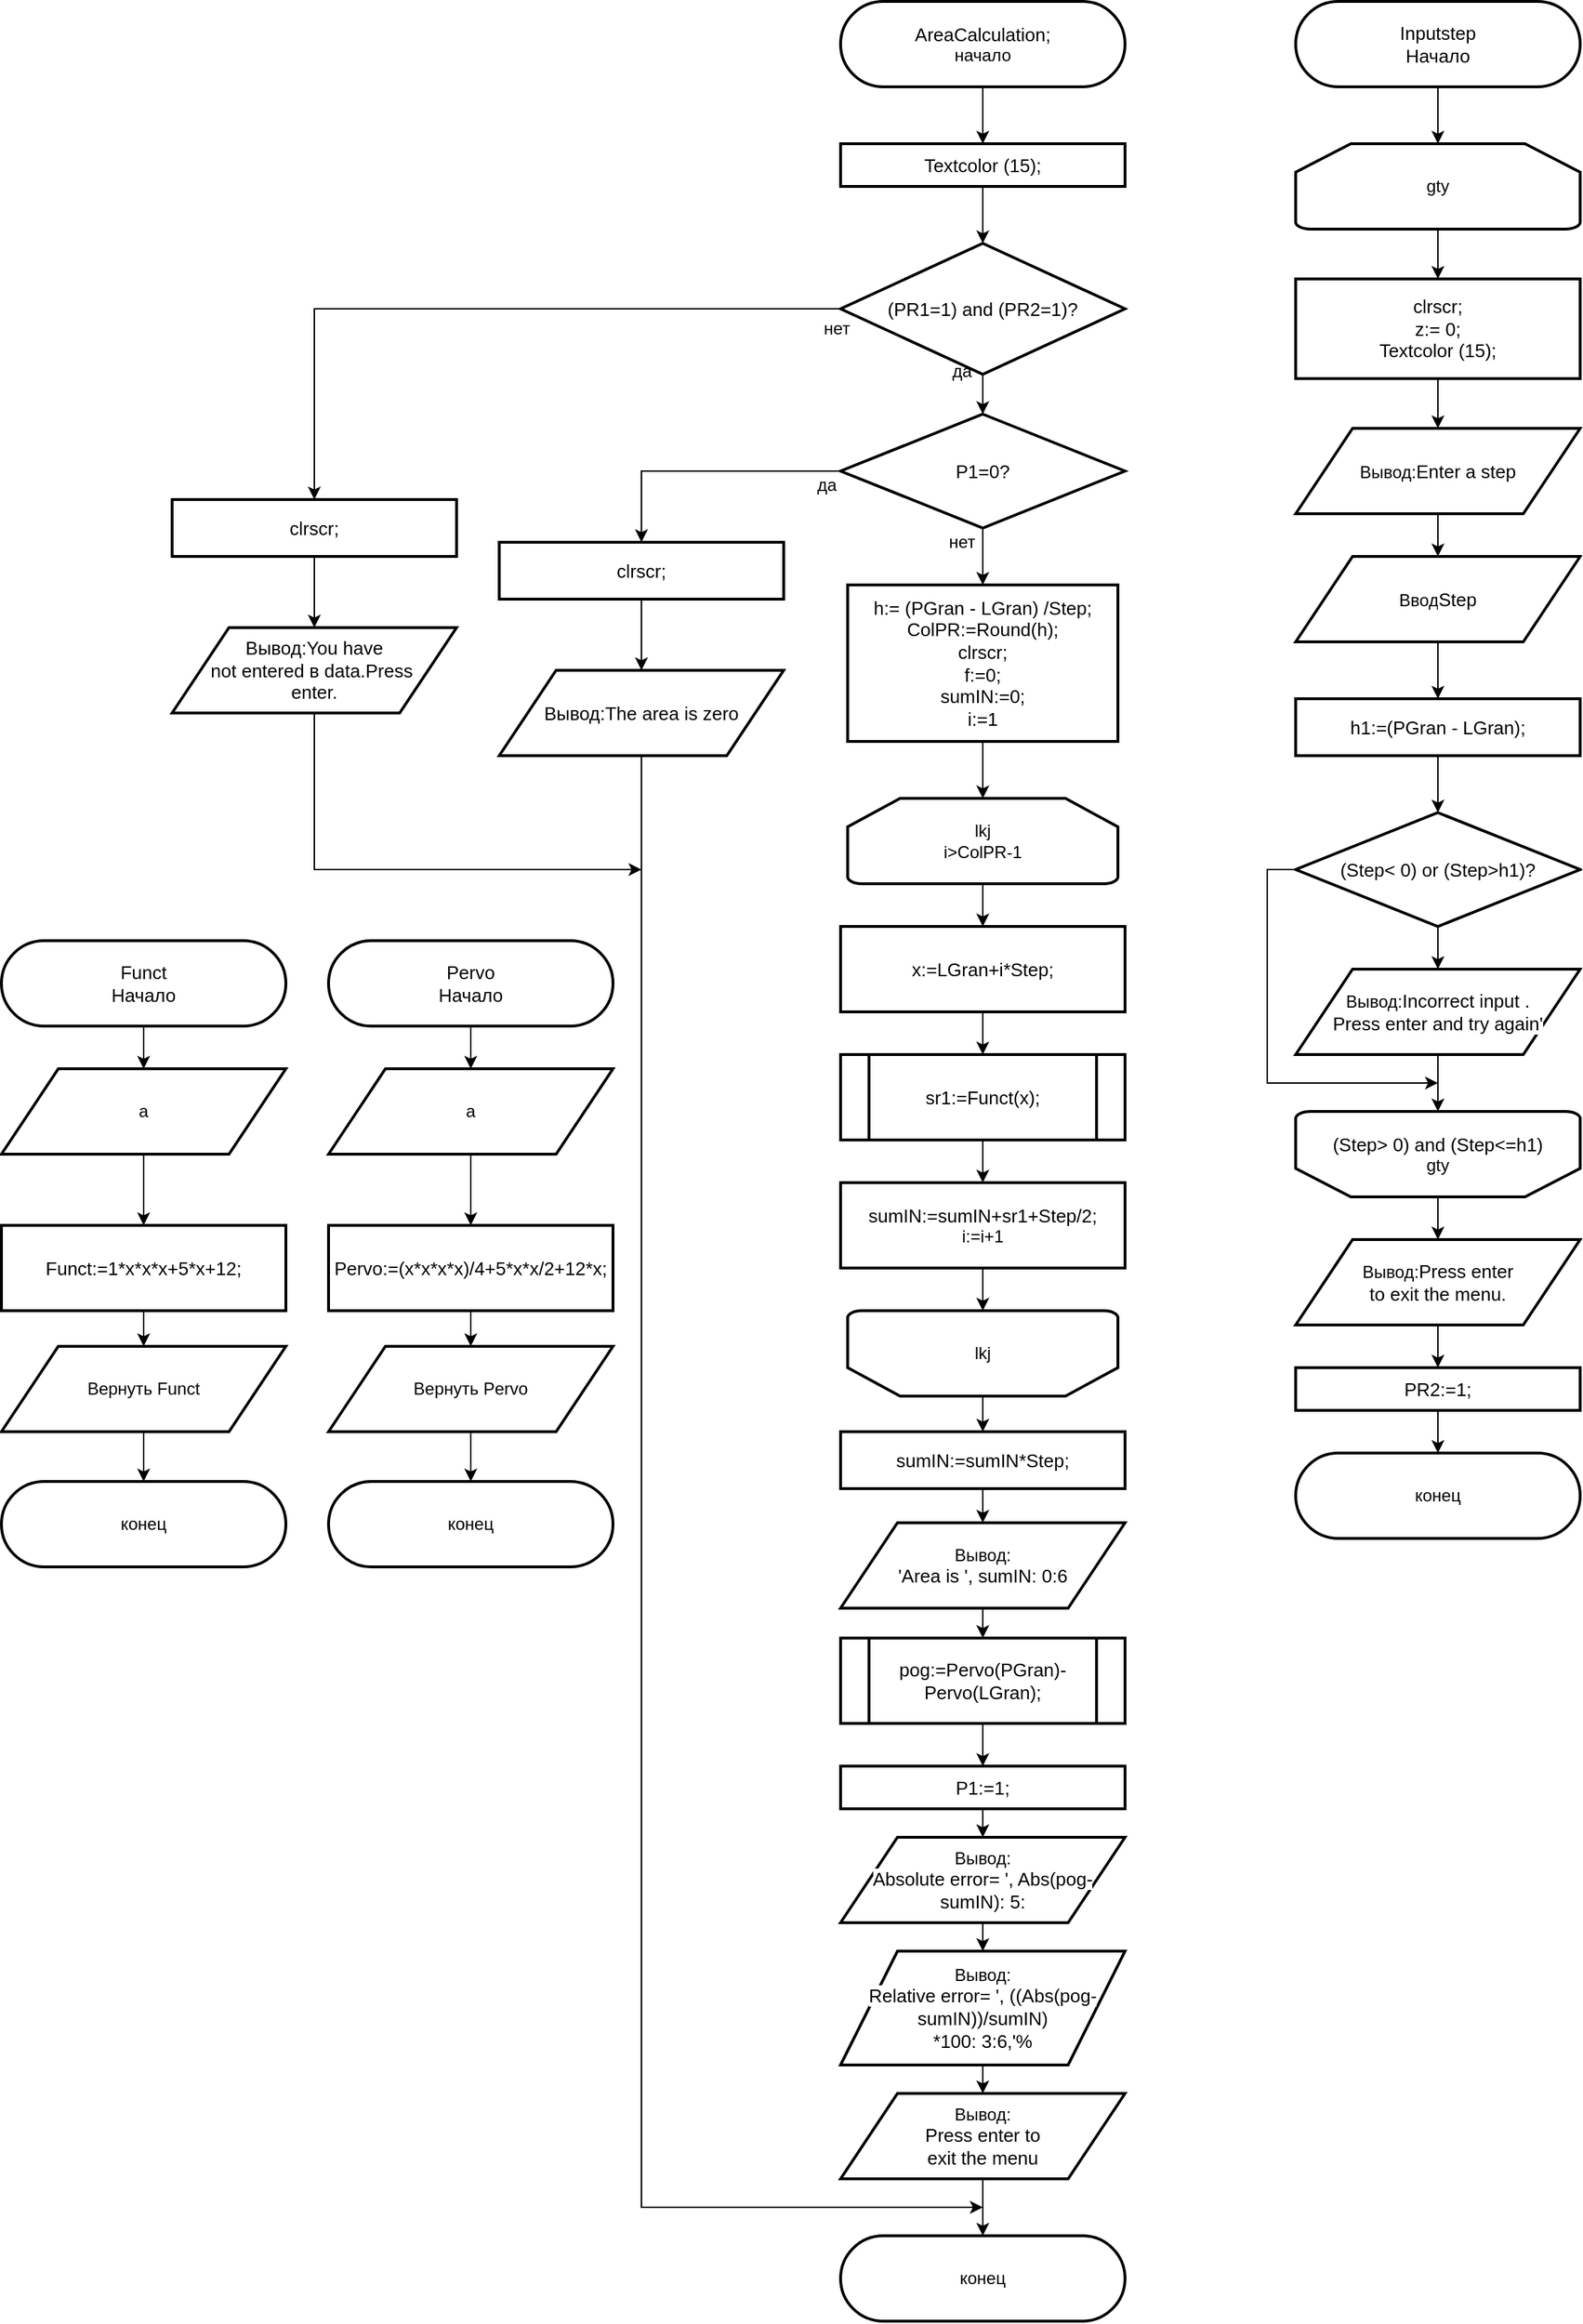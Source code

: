 <mxfile version="13.1.2" type="device"><diagram id="jBh4xohZGXwpckZgpUPN" name="Page-1"><mxGraphModel dx="4127" dy="5636" grid="1" gridSize="10" guides="1" tooltips="1" connect="1" arrows="1" fold="1" page="1" pageScale="1" pageWidth="827" pageHeight="1169" math="0" shadow="0"><root><mxCell id="0"/><mxCell id="1" parent="0"/><mxCell id="9DHyV8WSdSJCYlv-SOw6-3" style="edgeStyle=orthogonalEdgeStyle;rounded=0;orthogonalLoop=1;jettySize=auto;html=1;exitX=0.5;exitY=1;exitDx=0;exitDy=0;entryX=0.5;entryY=0;entryDx=0;entryDy=0;" edge="1" parent="1" source="9DHyV8WSdSJCYlv-SOw6-1" target="9DHyV8WSdSJCYlv-SOw6-2"><mxGeometry relative="1" as="geometry"/></mxCell><mxCell id="9DHyV8WSdSJCYlv-SOw6-1" value="&lt;span style=&quot;font-family: , &amp;#34;blinkmacsystemfont&amp;#34; , &amp;#34;roboto&amp;#34; , &amp;#34;open sans&amp;#34; , &amp;#34;helvetica neue&amp;#34; , &amp;#34;noto sans armenian&amp;#34; , &amp;#34;noto sans bengali&amp;#34; , &amp;#34;noto sans cherokee&amp;#34; , &amp;#34;noto sans devanagari&amp;#34; , &amp;#34;noto sans ethiopic&amp;#34; , &amp;#34;noto sans georgian&amp;#34; , &amp;#34;noto sans hebrew&amp;#34; , &amp;#34;noto sans kannada&amp;#34; , &amp;#34;noto sans khmer&amp;#34; , &amp;#34;noto sans lao&amp;#34; , &amp;#34;noto sans osmanya&amp;#34; , &amp;#34;noto sans tamil&amp;#34; , &amp;#34;noto sans telugu&amp;#34; , &amp;#34;noto sans thai&amp;#34; , sans-serif ; font-size: 13px ; text-align: left ; background-color: rgb(255 , 255 , 255)&quot;&gt;AreaCalculation;&lt;/span&gt;&lt;br&gt;начало" style="rounded=1;whiteSpace=wrap;html=1;arcSize=50;strokeWidth=2;" vertex="1" parent="1"><mxGeometry x="130" y="100" width="200" height="60" as="geometry"/></mxCell><mxCell id="9DHyV8WSdSJCYlv-SOw6-5" style="edgeStyle=orthogonalEdgeStyle;rounded=0;orthogonalLoop=1;jettySize=auto;html=1;exitX=0.5;exitY=1;exitDx=0;exitDy=0;" edge="1" parent="1" source="9DHyV8WSdSJCYlv-SOw6-2" target="9DHyV8WSdSJCYlv-SOw6-4"><mxGeometry relative="1" as="geometry"/></mxCell><mxCell id="9DHyV8WSdSJCYlv-SOw6-2" value="&lt;span style=&quot;font-family: , &amp;#34;blinkmacsystemfont&amp;#34; , &amp;#34;roboto&amp;#34; , &amp;#34;open sans&amp;#34; , &amp;#34;helvetica neue&amp;#34; , &amp;#34;noto sans armenian&amp;#34; , &amp;#34;noto sans bengali&amp;#34; , &amp;#34;noto sans cherokee&amp;#34; , &amp;#34;noto sans devanagari&amp;#34; , &amp;#34;noto sans ethiopic&amp;#34; , &amp;#34;noto sans georgian&amp;#34; , &amp;#34;noto sans hebrew&amp;#34; , &amp;#34;noto sans kannada&amp;#34; , &amp;#34;noto sans khmer&amp;#34; , &amp;#34;noto sans lao&amp;#34; , &amp;#34;noto sans osmanya&amp;#34; , &amp;#34;noto sans tamil&amp;#34; , &amp;#34;noto sans telugu&amp;#34; , &amp;#34;noto sans thai&amp;#34; , sans-serif ; font-size: 13px ; text-align: left ; background-color: rgb(255 , 255 , 255)&quot;&gt;Textcolor (15);&lt;/span&gt;" style="rounded=0;whiteSpace=wrap;html=1;strokeWidth=2;" vertex="1" parent="1"><mxGeometry x="130" y="200" width="200" height="30" as="geometry"/></mxCell><mxCell id="9DHyV8WSdSJCYlv-SOw6-7" style="edgeStyle=orthogonalEdgeStyle;rounded=0;orthogonalLoop=1;jettySize=auto;html=1;exitX=0.5;exitY=1;exitDx=0;exitDy=0;entryX=0.5;entryY=0;entryDx=0;entryDy=0;" edge="1" parent="1" source="9DHyV8WSdSJCYlv-SOw6-4" target="9DHyV8WSdSJCYlv-SOw6-6"><mxGeometry relative="1" as="geometry"/></mxCell><mxCell id="9DHyV8WSdSJCYlv-SOw6-12" style="edgeStyle=orthogonalEdgeStyle;rounded=0;orthogonalLoop=1;jettySize=auto;html=1;exitX=0;exitY=0.5;exitDx=0;exitDy=0;entryX=0.5;entryY=0;entryDx=0;entryDy=0;" edge="1" parent="1" source="9DHyV8WSdSJCYlv-SOw6-4" target="9DHyV8WSdSJCYlv-SOw6-46"><mxGeometry relative="1" as="geometry"><mxPoint x="-340" y="450" as="targetPoint"/><Array as="points"><mxPoint x="-240" y="316"/></Array></mxGeometry></mxCell><mxCell id="9DHyV8WSdSJCYlv-SOw6-4" value="&lt;span style=&quot;font-family: , &amp;#34;blinkmacsystemfont&amp;#34; , &amp;#34;roboto&amp;#34; , &amp;#34;open sans&amp;#34; , &amp;#34;helvetica neue&amp;#34; , &amp;#34;noto sans armenian&amp;#34; , &amp;#34;noto sans bengali&amp;#34; , &amp;#34;noto sans cherokee&amp;#34; , &amp;#34;noto sans devanagari&amp;#34; , &amp;#34;noto sans ethiopic&amp;#34; , &amp;#34;noto sans georgian&amp;#34; , &amp;#34;noto sans hebrew&amp;#34; , &amp;#34;noto sans kannada&amp;#34; , &amp;#34;noto sans khmer&amp;#34; , &amp;#34;noto sans lao&amp;#34; , &amp;#34;noto sans osmanya&amp;#34; , &amp;#34;noto sans tamil&amp;#34; , &amp;#34;noto sans telugu&amp;#34; , &amp;#34;noto sans thai&amp;#34; , sans-serif ; font-size: 13px ; text-align: left ; background-color: rgb(255 , 255 , 255)&quot;&gt;(PR1=1) and (PR2=1)?&lt;/span&gt;" style="rhombus;whiteSpace=wrap;html=1;strokeWidth=2;" vertex="1" parent="1"><mxGeometry x="130" y="270" width="200" height="92" as="geometry"/></mxCell><mxCell id="9DHyV8WSdSJCYlv-SOw6-9" style="edgeStyle=orthogonalEdgeStyle;rounded=0;orthogonalLoop=1;jettySize=auto;html=1;exitX=0;exitY=0.5;exitDx=0;exitDy=0;" edge="1" parent="1" source="9DHyV8WSdSJCYlv-SOw6-6" target="9DHyV8WSdSJCYlv-SOw6-8"><mxGeometry relative="1" as="geometry"/></mxCell><mxCell id="9DHyV8WSdSJCYlv-SOw6-14" style="edgeStyle=orthogonalEdgeStyle;rounded=0;orthogonalLoop=1;jettySize=auto;html=1;exitX=0.5;exitY=1;exitDx=0;exitDy=0;entryX=0.5;entryY=0;entryDx=0;entryDy=0;" edge="1" parent="1" source="9DHyV8WSdSJCYlv-SOw6-6" target="9DHyV8WSdSJCYlv-SOw6-13"><mxGeometry relative="1" as="geometry"/></mxCell><mxCell id="9DHyV8WSdSJCYlv-SOw6-6" value="&lt;span style=&quot;font-family: , &amp;#34;blinkmacsystemfont&amp;#34; , &amp;#34;roboto&amp;#34; , &amp;#34;open sans&amp;#34; , &amp;#34;helvetica neue&amp;#34; , &amp;#34;noto sans armenian&amp;#34; , &amp;#34;noto sans bengali&amp;#34; , &amp;#34;noto sans cherokee&amp;#34; , &amp;#34;noto sans devanagari&amp;#34; , &amp;#34;noto sans ethiopic&amp;#34; , &amp;#34;noto sans georgian&amp;#34; , &amp;#34;noto sans hebrew&amp;#34; , &amp;#34;noto sans kannada&amp;#34; , &amp;#34;noto sans khmer&amp;#34; , &amp;#34;noto sans lao&amp;#34; , &amp;#34;noto sans osmanya&amp;#34; , &amp;#34;noto sans tamil&amp;#34; , &amp;#34;noto sans telugu&amp;#34; , &amp;#34;noto sans thai&amp;#34; , sans-serif ; font-size: 13px ; text-align: left ; background-color: rgb(255 , 255 , 255)&quot;&gt;P1=0?&lt;/span&gt;" style="rhombus;whiteSpace=wrap;html=1;strokeWidth=2;" vertex="1" parent="1"><mxGeometry x="130" y="390" width="200" height="80" as="geometry"/></mxCell><mxCell id="9DHyV8WSdSJCYlv-SOw6-11" style="edgeStyle=orthogonalEdgeStyle;rounded=0;orthogonalLoop=1;jettySize=auto;html=1;exitX=0.5;exitY=1;exitDx=0;exitDy=0;" edge="1" parent="1" source="9DHyV8WSdSJCYlv-SOw6-8" target="9DHyV8WSdSJCYlv-SOw6-10"><mxGeometry relative="1" as="geometry"/></mxCell><mxCell id="9DHyV8WSdSJCYlv-SOw6-8" value="&lt;span style=&quot;font-family: , &amp;#34;blinkmacsystemfont&amp;#34; , &amp;#34;roboto&amp;#34; , &amp;#34;open sans&amp;#34; , &amp;#34;helvetica neue&amp;#34; , &amp;#34;noto sans armenian&amp;#34; , &amp;#34;noto sans bengali&amp;#34; , &amp;#34;noto sans cherokee&amp;#34; , &amp;#34;noto sans devanagari&amp;#34; , &amp;#34;noto sans ethiopic&amp;#34; , &amp;#34;noto sans georgian&amp;#34; , &amp;#34;noto sans hebrew&amp;#34; , &amp;#34;noto sans kannada&amp;#34; , &amp;#34;noto sans khmer&amp;#34; , &amp;#34;noto sans lao&amp;#34; , &amp;#34;noto sans osmanya&amp;#34; , &amp;#34;noto sans tamil&amp;#34; , &amp;#34;noto sans telugu&amp;#34; , &amp;#34;noto sans thai&amp;#34; , sans-serif ; font-size: 13px ; text-align: left ; background-color: rgb(255 , 255 , 255)&quot;&gt;clrscr;&lt;/span&gt;" style="rounded=0;whiteSpace=wrap;html=1;strokeWidth=2;" vertex="1" parent="1"><mxGeometry x="-110" y="480" width="200" height="40" as="geometry"/></mxCell><mxCell id="9DHyV8WSdSJCYlv-SOw6-44" style="edgeStyle=orthogonalEdgeStyle;rounded=0;orthogonalLoop=1;jettySize=auto;html=1;exitX=0.5;exitY=1;exitDx=0;exitDy=0;" edge="1" parent="1" source="9DHyV8WSdSJCYlv-SOw6-10"><mxGeometry relative="1" as="geometry"><mxPoint x="230" y="1650" as="targetPoint"/><Array as="points"><mxPoint x="-10" y="1650"/></Array></mxGeometry></mxCell><mxCell id="9DHyV8WSdSJCYlv-SOw6-10" value="&lt;span style=&quot;font-family: , &amp;#34;blinkmacsystemfont&amp;#34; , &amp;#34;roboto&amp;#34; , &amp;#34;open sans&amp;#34; , &amp;#34;helvetica neue&amp;#34; , &amp;#34;noto sans armenian&amp;#34; , &amp;#34;noto sans bengali&amp;#34; , &amp;#34;noto sans cherokee&amp;#34; , &amp;#34;noto sans devanagari&amp;#34; , &amp;#34;noto sans ethiopic&amp;#34; , &amp;#34;noto sans georgian&amp;#34; , &amp;#34;noto sans hebrew&amp;#34; , &amp;#34;noto sans kannada&amp;#34; , &amp;#34;noto sans khmer&amp;#34; , &amp;#34;noto sans lao&amp;#34; , &amp;#34;noto sans osmanya&amp;#34; , &amp;#34;noto sans tamil&amp;#34; , &amp;#34;noto sans telugu&amp;#34; , &amp;#34;noto sans thai&amp;#34; , sans-serif ; font-size: 13px ; text-align: left ; background-color: rgb(255 , 255 , 255)&quot;&gt;Вывод:The area is zero&lt;/span&gt;" style="shape=parallelogram;perimeter=parallelogramPerimeter;whiteSpace=wrap;html=1;strokeWidth=2;" vertex="1" parent="1"><mxGeometry x="-110" y="570" width="200" height="60" as="geometry"/></mxCell><mxCell id="9DHyV8WSdSJCYlv-SOw6-16" style="edgeStyle=orthogonalEdgeStyle;rounded=0;orthogonalLoop=1;jettySize=auto;html=1;exitX=0.5;exitY=1;exitDx=0;exitDy=0;entryX=0.5;entryY=0;entryDx=0;entryDy=0;entryPerimeter=0;" edge="1" parent="1" source="9DHyV8WSdSJCYlv-SOw6-13" target="9DHyV8WSdSJCYlv-SOw6-15"><mxGeometry relative="1" as="geometry"/></mxCell><mxCell id="9DHyV8WSdSJCYlv-SOw6-13" value="&lt;span style=&quot;font-family: , &amp;#34;blinkmacsystemfont&amp;#34; , &amp;#34;roboto&amp;#34; , &amp;#34;open sans&amp;#34; , &amp;#34;helvetica neue&amp;#34; , &amp;#34;noto sans armenian&amp;#34; , &amp;#34;noto sans bengali&amp;#34; , &amp;#34;noto sans cherokee&amp;#34; , &amp;#34;noto sans devanagari&amp;#34; , &amp;#34;noto sans ethiopic&amp;#34; , &amp;#34;noto sans georgian&amp;#34; , &amp;#34;noto sans hebrew&amp;#34; , &amp;#34;noto sans kannada&amp;#34; , &amp;#34;noto sans khmer&amp;#34; , &amp;#34;noto sans lao&amp;#34; , &amp;#34;noto sans osmanya&amp;#34; , &amp;#34;noto sans tamil&amp;#34; , &amp;#34;noto sans telugu&amp;#34; , &amp;#34;noto sans thai&amp;#34; , sans-serif ; font-size: 13px ; text-align: left ; background-color: rgb(255 , 255 , 255)&quot;&gt;h:= (PGran - LGran) /Step;&lt;/span&gt;&lt;br style=&quot;font-family: , &amp;#34;blinkmacsystemfont&amp;#34; , &amp;#34;roboto&amp;#34; , &amp;#34;open sans&amp;#34; , &amp;#34;helvetica neue&amp;#34; , &amp;#34;noto sans armenian&amp;#34; , &amp;#34;noto sans bengali&amp;#34; , &amp;#34;noto sans cherokee&amp;#34; , &amp;#34;noto sans devanagari&amp;#34; , &amp;#34;noto sans ethiopic&amp;#34; , &amp;#34;noto sans georgian&amp;#34; , &amp;#34;noto sans hebrew&amp;#34; , &amp;#34;noto sans kannada&amp;#34; , &amp;#34;noto sans khmer&amp;#34; , &amp;#34;noto sans lao&amp;#34; , &amp;#34;noto sans osmanya&amp;#34; , &amp;#34;noto sans tamil&amp;#34; , &amp;#34;noto sans telugu&amp;#34; , &amp;#34;noto sans thai&amp;#34; , sans-serif ; font-size: 13px ; text-align: left ; background-color: rgb(255 , 255 , 255)&quot;&gt;&lt;span style=&quot;font-family: , &amp;#34;blinkmacsystemfont&amp;#34; , &amp;#34;roboto&amp;#34; , &amp;#34;open sans&amp;#34; , &amp;#34;helvetica neue&amp;#34; , &amp;#34;noto sans armenian&amp;#34; , &amp;#34;noto sans bengali&amp;#34; , &amp;#34;noto sans cherokee&amp;#34; , &amp;#34;noto sans devanagari&amp;#34; , &amp;#34;noto sans ethiopic&amp;#34; , &amp;#34;noto sans georgian&amp;#34; , &amp;#34;noto sans hebrew&amp;#34; , &amp;#34;noto sans kannada&amp;#34; , &amp;#34;noto sans khmer&amp;#34; , &amp;#34;noto sans lao&amp;#34; , &amp;#34;noto sans osmanya&amp;#34; , &amp;#34;noto sans tamil&amp;#34; , &amp;#34;noto sans telugu&amp;#34; , &amp;#34;noto sans thai&amp;#34; , sans-serif ; font-size: 13px ; text-align: left ; background-color: rgb(255 , 255 , 255)&quot;&gt;ColPR:=Round(h);&lt;/span&gt;&lt;br style=&quot;font-family: , &amp;#34;blinkmacsystemfont&amp;#34; , &amp;#34;roboto&amp;#34; , &amp;#34;open sans&amp;#34; , &amp;#34;helvetica neue&amp;#34; , &amp;#34;noto sans armenian&amp;#34; , &amp;#34;noto sans bengali&amp;#34; , &amp;#34;noto sans cherokee&amp;#34; , &amp;#34;noto sans devanagari&amp;#34; , &amp;#34;noto sans ethiopic&amp;#34; , &amp;#34;noto sans georgian&amp;#34; , &amp;#34;noto sans hebrew&amp;#34; , &amp;#34;noto sans kannada&amp;#34; , &amp;#34;noto sans khmer&amp;#34; , &amp;#34;noto sans lao&amp;#34; , &amp;#34;noto sans osmanya&amp;#34; , &amp;#34;noto sans tamil&amp;#34; , &amp;#34;noto sans telugu&amp;#34; , &amp;#34;noto sans thai&amp;#34; , sans-serif ; font-size: 13px ; text-align: left ; background-color: rgb(255 , 255 , 255)&quot;&gt;&lt;span style=&quot;font-family: , &amp;#34;blinkmacsystemfont&amp;#34; , &amp;#34;roboto&amp;#34; , &amp;#34;open sans&amp;#34; , &amp;#34;helvetica neue&amp;#34; , &amp;#34;noto sans armenian&amp;#34; , &amp;#34;noto sans bengali&amp;#34; , &amp;#34;noto sans cherokee&amp;#34; , &amp;#34;noto sans devanagari&amp;#34; , &amp;#34;noto sans ethiopic&amp;#34; , &amp;#34;noto sans georgian&amp;#34; , &amp;#34;noto sans hebrew&amp;#34; , &amp;#34;noto sans kannada&amp;#34; , &amp;#34;noto sans khmer&amp;#34; , &amp;#34;noto sans lao&amp;#34; , &amp;#34;noto sans osmanya&amp;#34; , &amp;#34;noto sans tamil&amp;#34; , &amp;#34;noto sans telugu&amp;#34; , &amp;#34;noto sans thai&amp;#34; , sans-serif ; font-size: 13px ; text-align: left ; background-color: rgb(255 , 255 , 255)&quot;&gt;clrscr;&lt;/span&gt;&lt;br style=&quot;font-family: , &amp;#34;blinkmacsystemfont&amp;#34; , &amp;#34;roboto&amp;#34; , &amp;#34;open sans&amp;#34; , &amp;#34;helvetica neue&amp;#34; , &amp;#34;noto sans armenian&amp;#34; , &amp;#34;noto sans bengali&amp;#34; , &amp;#34;noto sans cherokee&amp;#34; , &amp;#34;noto sans devanagari&amp;#34; , &amp;#34;noto sans ethiopic&amp;#34; , &amp;#34;noto sans georgian&amp;#34; , &amp;#34;noto sans hebrew&amp;#34; , &amp;#34;noto sans kannada&amp;#34; , &amp;#34;noto sans khmer&amp;#34; , &amp;#34;noto sans lao&amp;#34; , &amp;#34;noto sans osmanya&amp;#34; , &amp;#34;noto sans tamil&amp;#34; , &amp;#34;noto sans telugu&amp;#34; , &amp;#34;noto sans thai&amp;#34; , sans-serif ; font-size: 13px ; text-align: left ; background-color: rgb(255 , 255 , 255)&quot;&gt;&lt;span style=&quot;font-family: , &amp;#34;blinkmacsystemfont&amp;#34; , &amp;#34;roboto&amp;#34; , &amp;#34;open sans&amp;#34; , &amp;#34;helvetica neue&amp;#34; , &amp;#34;noto sans armenian&amp;#34; , &amp;#34;noto sans bengali&amp;#34; , &amp;#34;noto sans cherokee&amp;#34; , &amp;#34;noto sans devanagari&amp;#34; , &amp;#34;noto sans ethiopic&amp;#34; , &amp;#34;noto sans georgian&amp;#34; , &amp;#34;noto sans hebrew&amp;#34; , &amp;#34;noto sans kannada&amp;#34; , &amp;#34;noto sans khmer&amp;#34; , &amp;#34;noto sans lao&amp;#34; , &amp;#34;noto sans osmanya&amp;#34; , &amp;#34;noto sans tamil&amp;#34; , &amp;#34;noto sans telugu&amp;#34; , &amp;#34;noto sans thai&amp;#34; , sans-serif ; font-size: 13px ; text-align: left ; background-color: rgb(255 , 255 , 255)&quot;&gt;f:=0;&lt;/span&gt;&lt;br style=&quot;font-family: , &amp;#34;blinkmacsystemfont&amp;#34; , &amp;#34;roboto&amp;#34; , &amp;#34;open sans&amp;#34; , &amp;#34;helvetica neue&amp;#34; , &amp;#34;noto sans armenian&amp;#34; , &amp;#34;noto sans bengali&amp;#34; , &amp;#34;noto sans cherokee&amp;#34; , &amp;#34;noto sans devanagari&amp;#34; , &amp;#34;noto sans ethiopic&amp;#34; , &amp;#34;noto sans georgian&amp;#34; , &amp;#34;noto sans hebrew&amp;#34; , &amp;#34;noto sans kannada&amp;#34; , &amp;#34;noto sans khmer&amp;#34; , &amp;#34;noto sans lao&amp;#34; , &amp;#34;noto sans osmanya&amp;#34; , &amp;#34;noto sans tamil&amp;#34; , &amp;#34;noto sans telugu&amp;#34; , &amp;#34;noto sans thai&amp;#34; , sans-serif ; font-size: 13px ; text-align: left ; background-color: rgb(255 , 255 , 255)&quot;&gt;&lt;span style=&quot;font-family: , &amp;#34;blinkmacsystemfont&amp;#34; , &amp;#34;roboto&amp;#34; , &amp;#34;open sans&amp;#34; , &amp;#34;helvetica neue&amp;#34; , &amp;#34;noto sans armenian&amp;#34; , &amp;#34;noto sans bengali&amp;#34; , &amp;#34;noto sans cherokee&amp;#34; , &amp;#34;noto sans devanagari&amp;#34; , &amp;#34;noto sans ethiopic&amp;#34; , &amp;#34;noto sans georgian&amp;#34; , &amp;#34;noto sans hebrew&amp;#34; , &amp;#34;noto sans kannada&amp;#34; , &amp;#34;noto sans khmer&amp;#34; , &amp;#34;noto sans lao&amp;#34; , &amp;#34;noto sans osmanya&amp;#34; , &amp;#34;noto sans tamil&amp;#34; , &amp;#34;noto sans telugu&amp;#34; , &amp;#34;noto sans thai&amp;#34; , sans-serif ; font-size: 13px ; text-align: left ; background-color: rgb(255 , 255 , 255)&quot;&gt;sumIN:=0;&lt;br&gt;i:=1&lt;br&gt;&lt;/span&gt;" style="rounded=0;whiteSpace=wrap;html=1;strokeWidth=2;" vertex="1" parent="1"><mxGeometry x="135" y="510" width="190" height="110" as="geometry"/></mxCell><mxCell id="9DHyV8WSdSJCYlv-SOw6-18" style="edgeStyle=orthogonalEdgeStyle;rounded=0;orthogonalLoop=1;jettySize=auto;html=1;exitX=0.5;exitY=1;exitDx=0;exitDy=0;exitPerimeter=0;entryX=0.5;entryY=0;entryDx=0;entryDy=0;" edge="1" parent="1" source="9DHyV8WSdSJCYlv-SOw6-15" target="9DHyV8WSdSJCYlv-SOw6-17"><mxGeometry relative="1" as="geometry"/></mxCell><mxCell id="9DHyV8WSdSJCYlv-SOw6-15" value="lkj&lt;br&gt;i&amp;gt;ColPR-1" style="strokeWidth=2;html=1;shape=mxgraph.flowchart.loop_limit;whiteSpace=wrap;" vertex="1" parent="1"><mxGeometry x="135" y="660" width="190" height="60" as="geometry"/></mxCell><mxCell id="9DHyV8WSdSJCYlv-SOw6-20" style="edgeStyle=orthogonalEdgeStyle;rounded=0;orthogonalLoop=1;jettySize=auto;html=1;exitX=0.5;exitY=1;exitDx=0;exitDy=0;entryX=0.5;entryY=0;entryDx=0;entryDy=0;" edge="1" parent="1" source="9DHyV8WSdSJCYlv-SOw6-17" target="9DHyV8WSdSJCYlv-SOw6-19"><mxGeometry relative="1" as="geometry"/></mxCell><mxCell id="9DHyV8WSdSJCYlv-SOw6-17" value="&lt;span style=&quot;font-family: , &amp;#34;blinkmacsystemfont&amp;#34; , &amp;#34;roboto&amp;#34; , &amp;#34;open sans&amp;#34; , &amp;#34;helvetica neue&amp;#34; , &amp;#34;noto sans armenian&amp;#34; , &amp;#34;noto sans bengali&amp;#34; , &amp;#34;noto sans cherokee&amp;#34; , &amp;#34;noto sans devanagari&amp;#34; , &amp;#34;noto sans ethiopic&amp;#34; , &amp;#34;noto sans georgian&amp;#34; , &amp;#34;noto sans hebrew&amp;#34; , &amp;#34;noto sans kannada&amp;#34; , &amp;#34;noto sans khmer&amp;#34; , &amp;#34;noto sans lao&amp;#34; , &amp;#34;noto sans osmanya&amp;#34; , &amp;#34;noto sans tamil&amp;#34; , &amp;#34;noto sans telugu&amp;#34; , &amp;#34;noto sans thai&amp;#34; , sans-serif ; font-size: 13px ; text-align: left ; background-color: rgb(255 , 255 , 255)&quot;&gt;x:=LGran+i*Step;&lt;/span&gt;" style="rounded=0;whiteSpace=wrap;html=1;strokeWidth=2;" vertex="1" parent="1"><mxGeometry x="130" y="750" width="200" height="60" as="geometry"/></mxCell><mxCell id="9DHyV8WSdSJCYlv-SOw6-22" style="edgeStyle=orthogonalEdgeStyle;rounded=0;orthogonalLoop=1;jettySize=auto;html=1;exitX=0.5;exitY=1;exitDx=0;exitDy=0;" edge="1" parent="1" source="9DHyV8WSdSJCYlv-SOw6-19" target="9DHyV8WSdSJCYlv-SOw6-21"><mxGeometry relative="1" as="geometry"/></mxCell><mxCell id="9DHyV8WSdSJCYlv-SOw6-19" value="&lt;span style=&quot;font-family: , &amp;#34;blinkmacsystemfont&amp;#34; , &amp;#34;roboto&amp;#34; , &amp;#34;open sans&amp;#34; , &amp;#34;helvetica neue&amp;#34; , &amp;#34;noto sans armenian&amp;#34; , &amp;#34;noto sans bengali&amp;#34; , &amp;#34;noto sans cherokee&amp;#34; , &amp;#34;noto sans devanagari&amp;#34; , &amp;#34;noto sans ethiopic&amp;#34; , &amp;#34;noto sans georgian&amp;#34; , &amp;#34;noto sans hebrew&amp;#34; , &amp;#34;noto sans kannada&amp;#34; , &amp;#34;noto sans khmer&amp;#34; , &amp;#34;noto sans lao&amp;#34; , &amp;#34;noto sans osmanya&amp;#34; , &amp;#34;noto sans tamil&amp;#34; , &amp;#34;noto sans telugu&amp;#34; , &amp;#34;noto sans thai&amp;#34; , sans-serif ; font-size: 13px ; text-align: left ; background-color: rgb(255 , 255 , 255)&quot;&gt;sr1:=Funct(x);&lt;/span&gt;" style="shape=process;whiteSpace=wrap;html=1;backgroundOutline=1;strokeWidth=2;" vertex="1" parent="1"><mxGeometry x="130" y="840" width="200" height="60" as="geometry"/></mxCell><mxCell id="9DHyV8WSdSJCYlv-SOw6-24" style="edgeStyle=orthogonalEdgeStyle;rounded=0;orthogonalLoop=1;jettySize=auto;html=1;exitX=0.5;exitY=1;exitDx=0;exitDy=0;" edge="1" parent="1" source="9DHyV8WSdSJCYlv-SOw6-21" target="9DHyV8WSdSJCYlv-SOw6-23"><mxGeometry relative="1" as="geometry"/></mxCell><mxCell id="9DHyV8WSdSJCYlv-SOw6-21" value="&lt;span style=&quot;font-family: , &amp;#34;blinkmacsystemfont&amp;#34; , &amp;#34;roboto&amp;#34; , &amp;#34;open sans&amp;#34; , &amp;#34;helvetica neue&amp;#34; , &amp;#34;noto sans armenian&amp;#34; , &amp;#34;noto sans bengali&amp;#34; , &amp;#34;noto sans cherokee&amp;#34; , &amp;#34;noto sans devanagari&amp;#34; , &amp;#34;noto sans ethiopic&amp;#34; , &amp;#34;noto sans georgian&amp;#34; , &amp;#34;noto sans hebrew&amp;#34; , &amp;#34;noto sans kannada&amp;#34; , &amp;#34;noto sans khmer&amp;#34; , &amp;#34;noto sans lao&amp;#34; , &amp;#34;noto sans osmanya&amp;#34; , &amp;#34;noto sans tamil&amp;#34; , &amp;#34;noto sans telugu&amp;#34; , &amp;#34;noto sans thai&amp;#34; , sans-serif ; font-size: 13px ; text-align: left ; background-color: rgb(255 , 255 , 255)&quot;&gt;sumIN:=sumIN+sr1+Step/2;&lt;br&gt;&lt;/span&gt;i:=i+1" style="rounded=0;whiteSpace=wrap;html=1;strokeWidth=2;" vertex="1" parent="1"><mxGeometry x="130" y="930" width="200" height="60" as="geometry"/></mxCell><mxCell id="9DHyV8WSdSJCYlv-SOw6-26" style="edgeStyle=orthogonalEdgeStyle;rounded=0;orthogonalLoop=1;jettySize=auto;html=1;exitX=0.5;exitY=0;exitDx=0;exitDy=0;exitPerimeter=0;" edge="1" parent="1" source="9DHyV8WSdSJCYlv-SOw6-23" target="9DHyV8WSdSJCYlv-SOw6-25"><mxGeometry relative="1" as="geometry"/></mxCell><mxCell id="9DHyV8WSdSJCYlv-SOw6-23" value="lkj" style="strokeWidth=2;html=1;shape=mxgraph.flowchart.loop_limit;whiteSpace=wrap;direction=west;" vertex="1" parent="1"><mxGeometry x="135" y="1020" width="190" height="60" as="geometry"/></mxCell><mxCell id="9DHyV8WSdSJCYlv-SOw6-28" style="edgeStyle=orthogonalEdgeStyle;rounded=0;orthogonalLoop=1;jettySize=auto;html=1;exitX=0.5;exitY=1;exitDx=0;exitDy=0;entryX=0.5;entryY=0;entryDx=0;entryDy=0;" edge="1" parent="1" source="9DHyV8WSdSJCYlv-SOw6-25" target="9DHyV8WSdSJCYlv-SOw6-27"><mxGeometry relative="1" as="geometry"/></mxCell><mxCell id="9DHyV8WSdSJCYlv-SOw6-25" value="&lt;span style=&quot;font-family: , &amp;#34;blinkmacsystemfont&amp;#34; , &amp;#34;roboto&amp;#34; , &amp;#34;open sans&amp;#34; , &amp;#34;helvetica neue&amp;#34; , &amp;#34;noto sans armenian&amp;#34; , &amp;#34;noto sans bengali&amp;#34; , &amp;#34;noto sans cherokee&amp;#34; , &amp;#34;noto sans devanagari&amp;#34; , &amp;#34;noto sans ethiopic&amp;#34; , &amp;#34;noto sans georgian&amp;#34; , &amp;#34;noto sans hebrew&amp;#34; , &amp;#34;noto sans kannada&amp;#34; , &amp;#34;noto sans khmer&amp;#34; , &amp;#34;noto sans lao&amp;#34; , &amp;#34;noto sans osmanya&amp;#34; , &amp;#34;noto sans tamil&amp;#34; , &amp;#34;noto sans telugu&amp;#34; , &amp;#34;noto sans thai&amp;#34; , sans-serif ; font-size: 13px ; text-align: left ; background-color: rgb(255 , 255 , 255)&quot;&gt;sumIN:=sumIN*Step;&lt;/span&gt;" style="rounded=0;whiteSpace=wrap;html=1;strokeWidth=2;" vertex="1" parent="1"><mxGeometry x="130" y="1105" width="200" height="40" as="geometry"/></mxCell><mxCell id="9DHyV8WSdSJCYlv-SOw6-102" style="edgeStyle=orthogonalEdgeStyle;rounded=0;orthogonalLoop=1;jettySize=auto;html=1;exitX=0.5;exitY=1;exitDx=0;exitDy=0;entryX=0.5;entryY=0;entryDx=0;entryDy=0;" edge="1" parent="1" source="9DHyV8WSdSJCYlv-SOw6-27" target="9DHyV8WSdSJCYlv-SOw6-101"><mxGeometry relative="1" as="geometry"/></mxCell><mxCell id="9DHyV8WSdSJCYlv-SOw6-27" value="Вывод:&lt;br&gt;&lt;span style=&quot;font-family: , &amp;#34;blinkmacsystemfont&amp;#34; , &amp;#34;roboto&amp;#34; , &amp;#34;open sans&amp;#34; , &amp;#34;helvetica neue&amp;#34; , &amp;#34;noto sans armenian&amp;#34; , &amp;#34;noto sans bengali&amp;#34; , &amp;#34;noto sans cherokee&amp;#34; , &amp;#34;noto sans devanagari&amp;#34; , &amp;#34;noto sans ethiopic&amp;#34; , &amp;#34;noto sans georgian&amp;#34; , &amp;#34;noto sans hebrew&amp;#34; , &amp;#34;noto sans kannada&amp;#34; , &amp;#34;noto sans khmer&amp;#34; , &amp;#34;noto sans lao&amp;#34; , &amp;#34;noto sans osmanya&amp;#34; , &amp;#34;noto sans tamil&amp;#34; , &amp;#34;noto sans telugu&amp;#34; , &amp;#34;noto sans thai&amp;#34; , sans-serif ; font-size: 13px ; text-align: left ; background-color: rgb(255 , 255 , 255)&quot;&gt;'Area is ', sumIN: 0:6&lt;/span&gt;" style="shape=parallelogram;perimeter=parallelogramPerimeter;whiteSpace=wrap;html=1;strokeWidth=2;" vertex="1" parent="1"><mxGeometry x="130" y="1169" width="200" height="60" as="geometry"/></mxCell><mxCell id="9DHyV8WSdSJCYlv-SOw6-33" style="edgeStyle=orthogonalEdgeStyle;rounded=0;orthogonalLoop=1;jettySize=auto;html=1;exitX=0.5;exitY=1;exitDx=0;exitDy=0;entryX=0.5;entryY=0;entryDx=0;entryDy=0;" edge="1" parent="1" source="9DHyV8WSdSJCYlv-SOw6-34" target="9DHyV8WSdSJCYlv-SOw6-35"><mxGeometry relative="1" as="geometry"/></mxCell><mxCell id="9DHyV8WSdSJCYlv-SOw6-34" value="&lt;span style=&quot;font-family: , &amp;#34;blinkmacsystemfont&amp;#34; , &amp;#34;roboto&amp;#34; , &amp;#34;open sans&amp;#34; , &amp;#34;helvetica neue&amp;#34; , &amp;#34;noto sans armenian&amp;#34; , &amp;#34;noto sans bengali&amp;#34; , &amp;#34;noto sans cherokee&amp;#34; , &amp;#34;noto sans devanagari&amp;#34; , &amp;#34;noto sans ethiopic&amp;#34; , &amp;#34;noto sans georgian&amp;#34; , &amp;#34;noto sans hebrew&amp;#34; , &amp;#34;noto sans kannada&amp;#34; , &amp;#34;noto sans khmer&amp;#34; , &amp;#34;noto sans lao&amp;#34; , &amp;#34;noto sans osmanya&amp;#34; , &amp;#34;noto sans tamil&amp;#34; , &amp;#34;noto sans telugu&amp;#34; , &amp;#34;noto sans thai&amp;#34; , sans-serif ; font-size: 13px ; text-align: left ; background-color: rgb(255 , 255 , 255)&quot;&gt;P1:=1;&lt;/span&gt;" style="rounded=0;whiteSpace=wrap;html=1;strokeWidth=2;" vertex="1" parent="1"><mxGeometry x="130" y="1340" width="200" height="30" as="geometry"/></mxCell><mxCell id="9DHyV8WSdSJCYlv-SOw6-40" style="edgeStyle=orthogonalEdgeStyle;rounded=0;orthogonalLoop=1;jettySize=auto;html=1;exitX=0.5;exitY=1;exitDx=0;exitDy=0;entryX=0.5;entryY=0;entryDx=0;entryDy=0;" edge="1" parent="1" source="9DHyV8WSdSJCYlv-SOw6-35" target="9DHyV8WSdSJCYlv-SOw6-39"><mxGeometry relative="1" as="geometry"/></mxCell><mxCell id="9DHyV8WSdSJCYlv-SOw6-35" value="Вывод:&lt;br&gt;&lt;span style=&quot;font-family: , &amp;#34;blinkmacsystemfont&amp;#34; , &amp;#34;roboto&amp;#34; , &amp;#34;open sans&amp;#34; , &amp;#34;helvetica neue&amp;#34; , &amp;#34;noto sans armenian&amp;#34; , &amp;#34;noto sans bengali&amp;#34; , &amp;#34;noto sans cherokee&amp;#34; , &amp;#34;noto sans devanagari&amp;#34; , &amp;#34;noto sans ethiopic&amp;#34; , &amp;#34;noto sans georgian&amp;#34; , &amp;#34;noto sans hebrew&amp;#34; , &amp;#34;noto sans kannada&amp;#34; , &amp;#34;noto sans khmer&amp;#34; , &amp;#34;noto sans lao&amp;#34; , &amp;#34;noto sans osmanya&amp;#34; , &amp;#34;noto sans tamil&amp;#34; , &amp;#34;noto sans telugu&amp;#34; , &amp;#34;noto sans thai&amp;#34; , sans-serif ; font-size: 13px ; text-align: left ; background-color: rgb(255 , 255 , 255)&quot;&gt;Absolute error= ', Abs(pog-sumIN): 5:&lt;/span&gt;" style="shape=parallelogram;perimeter=parallelogramPerimeter;whiteSpace=wrap;html=1;strokeWidth=2;" vertex="1" parent="1"><mxGeometry x="130" y="1390" width="200" height="60" as="geometry"/></mxCell><mxCell id="9DHyV8WSdSJCYlv-SOw6-43" style="edgeStyle=orthogonalEdgeStyle;rounded=0;orthogonalLoop=1;jettySize=auto;html=1;exitX=0.5;exitY=1;exitDx=0;exitDy=0;entryX=0.5;entryY=0;entryDx=0;entryDy=0;" edge="1" parent="1" source="9DHyV8WSdSJCYlv-SOw6-38" target="9DHyV8WSdSJCYlv-SOw6-42"><mxGeometry relative="1" as="geometry"/></mxCell><mxCell id="9DHyV8WSdSJCYlv-SOw6-38" value="Вывод:&lt;br&gt;&lt;span style=&quot;font-family: , &amp;#34;blinkmacsystemfont&amp;#34; , &amp;#34;roboto&amp;#34; , &amp;#34;open sans&amp;#34; , &amp;#34;helvetica neue&amp;#34; , &amp;#34;noto sans armenian&amp;#34; , &amp;#34;noto sans bengali&amp;#34; , &amp;#34;noto sans cherokee&amp;#34; , &amp;#34;noto sans devanagari&amp;#34; , &amp;#34;noto sans ethiopic&amp;#34; , &amp;#34;noto sans georgian&amp;#34; , &amp;#34;noto sans hebrew&amp;#34; , &amp;#34;noto sans kannada&amp;#34; , &amp;#34;noto sans khmer&amp;#34; , &amp;#34;noto sans lao&amp;#34; , &amp;#34;noto sans osmanya&amp;#34; , &amp;#34;noto sans tamil&amp;#34; , &amp;#34;noto sans telugu&amp;#34; , &amp;#34;noto sans thai&amp;#34; , sans-serif ; font-size: 13px ; text-align: left ; background-color: rgb(255 , 255 , 255)&quot;&gt;Press enter to &lt;br&gt;exit the menu&lt;/span&gt;" style="shape=parallelogram;perimeter=parallelogramPerimeter;whiteSpace=wrap;html=1;strokeWidth=2;" vertex="1" parent="1"><mxGeometry x="130" y="1570" width="200" height="60" as="geometry"/></mxCell><mxCell id="9DHyV8WSdSJCYlv-SOw6-41" style="edgeStyle=orthogonalEdgeStyle;rounded=0;orthogonalLoop=1;jettySize=auto;html=1;exitX=0.5;exitY=1;exitDx=0;exitDy=0;" edge="1" parent="1" source="9DHyV8WSdSJCYlv-SOw6-39" target="9DHyV8WSdSJCYlv-SOw6-38"><mxGeometry relative="1" as="geometry"/></mxCell><mxCell id="9DHyV8WSdSJCYlv-SOw6-39" value="Вывод:&lt;br&gt;&lt;span style=&quot;font-family: , &amp;#34;blinkmacsystemfont&amp;#34; , &amp;#34;roboto&amp;#34; , &amp;#34;open sans&amp;#34; , &amp;#34;helvetica neue&amp;#34; , &amp;#34;noto sans armenian&amp;#34; , &amp;#34;noto sans bengali&amp;#34; , &amp;#34;noto sans cherokee&amp;#34; , &amp;#34;noto sans devanagari&amp;#34; , &amp;#34;noto sans ethiopic&amp;#34; , &amp;#34;noto sans georgian&amp;#34; , &amp;#34;noto sans hebrew&amp;#34; , &amp;#34;noto sans kannada&amp;#34; , &amp;#34;noto sans khmer&amp;#34; , &amp;#34;noto sans lao&amp;#34; , &amp;#34;noto sans osmanya&amp;#34; , &amp;#34;noto sans tamil&amp;#34; , &amp;#34;noto sans telugu&amp;#34; , &amp;#34;noto sans thai&amp;#34; , sans-serif ; font-size: 13px ; text-align: left ; background-color: rgb(255 , 255 , 255)&quot;&gt;Relative error= ', ((Abs(pog-sumIN))/sumIN)&lt;br&gt;*100: 3:6,'%&lt;/span&gt;" style="shape=parallelogram;perimeter=parallelogramPerimeter;whiteSpace=wrap;html=1;strokeWidth=2;" vertex="1" parent="1"><mxGeometry x="130" y="1470" width="200" height="80" as="geometry"/></mxCell><mxCell id="9DHyV8WSdSJCYlv-SOw6-42" value="конец" style="rounded=1;whiteSpace=wrap;html=1;strokeWidth=2;arcSize=50;" vertex="1" parent="1"><mxGeometry x="130" y="1670" width="200" height="60" as="geometry"/></mxCell><mxCell id="9DHyV8WSdSJCYlv-SOw6-45" style="edgeStyle=orthogonalEdgeStyle;rounded=0;orthogonalLoop=1;jettySize=auto;html=1;" edge="1" parent="1" source="9DHyV8WSdSJCYlv-SOw6-46" target="9DHyV8WSdSJCYlv-SOw6-47"><mxGeometry relative="1" as="geometry"/></mxCell><mxCell id="9DHyV8WSdSJCYlv-SOw6-46" value="&lt;span style=&quot;font-family: , &amp;#34;blinkmacsystemfont&amp;#34; , &amp;#34;roboto&amp;#34; , &amp;#34;open sans&amp;#34; , &amp;#34;helvetica neue&amp;#34; , &amp;#34;noto sans armenian&amp;#34; , &amp;#34;noto sans bengali&amp;#34; , &amp;#34;noto sans cherokee&amp;#34; , &amp;#34;noto sans devanagari&amp;#34; , &amp;#34;noto sans ethiopic&amp;#34; , &amp;#34;noto sans georgian&amp;#34; , &amp;#34;noto sans hebrew&amp;#34; , &amp;#34;noto sans kannada&amp;#34; , &amp;#34;noto sans khmer&amp;#34; , &amp;#34;noto sans lao&amp;#34; , &amp;#34;noto sans osmanya&amp;#34; , &amp;#34;noto sans tamil&amp;#34; , &amp;#34;noto sans telugu&amp;#34; , &amp;#34;noto sans thai&amp;#34; , sans-serif ; font-size: 13px ; text-align: left ; background-color: rgb(255 , 255 , 255)&quot;&gt;clrscr;&lt;/span&gt;" style="rounded=0;whiteSpace=wrap;html=1;strokeWidth=2;" vertex="1" parent="1"><mxGeometry x="-340" y="450" width="200" height="40" as="geometry"/></mxCell><mxCell id="9DHyV8WSdSJCYlv-SOw6-48" style="edgeStyle=orthogonalEdgeStyle;rounded=0;orthogonalLoop=1;jettySize=auto;html=1;exitX=0.5;exitY=1;exitDx=0;exitDy=0;" edge="1" parent="1" source="9DHyV8WSdSJCYlv-SOw6-47"><mxGeometry relative="1" as="geometry"><mxPoint x="-10" y="710" as="targetPoint"/><Array as="points"><mxPoint x="-240" y="710"/></Array></mxGeometry></mxCell><mxCell id="9DHyV8WSdSJCYlv-SOw6-47" value="&lt;span style=&quot;font-family: , &amp;#34;blinkmacsystemfont&amp;#34; , &amp;#34;roboto&amp;#34; , &amp;#34;open sans&amp;#34; , &amp;#34;helvetica neue&amp;#34; , &amp;#34;noto sans armenian&amp;#34; , &amp;#34;noto sans bengali&amp;#34; , &amp;#34;noto sans cherokee&amp;#34; , &amp;#34;noto sans devanagari&amp;#34; , &amp;#34;noto sans ethiopic&amp;#34; , &amp;#34;noto sans georgian&amp;#34; , &amp;#34;noto sans hebrew&amp;#34; , &amp;#34;noto sans kannada&amp;#34; , &amp;#34;noto sans khmer&amp;#34; , &amp;#34;noto sans lao&amp;#34; , &amp;#34;noto sans osmanya&amp;#34; , &amp;#34;noto sans tamil&amp;#34; , &amp;#34;noto sans telugu&amp;#34; , &amp;#34;noto sans thai&amp;#34; , sans-serif ; font-size: 13px ; text-align: left ; background-color: rgb(255 , 255 , 255)&quot;&gt;Вывод:&lt;/span&gt;&lt;span style=&quot;font-family: , &amp;#34;blinkmacsystemfont&amp;#34; , &amp;#34;roboto&amp;#34; , &amp;#34;open sans&amp;#34; , &amp;#34;helvetica neue&amp;#34; , &amp;#34;noto sans armenian&amp;#34; , &amp;#34;noto sans bengali&amp;#34; , &amp;#34;noto sans cherokee&amp;#34; , &amp;#34;noto sans devanagari&amp;#34; , &amp;#34;noto sans ethiopic&amp;#34; , &amp;#34;noto sans georgian&amp;#34; , &amp;#34;noto sans hebrew&amp;#34; , &amp;#34;noto sans kannada&amp;#34; , &amp;#34;noto sans khmer&amp;#34; , &amp;#34;noto sans lao&amp;#34; , &amp;#34;noto sans osmanya&amp;#34; , &amp;#34;noto sans tamil&amp;#34; , &amp;#34;noto sans telugu&amp;#34; , &amp;#34;noto sans thai&amp;#34; , sans-serif ; font-size: 13px ; text-align: left ; background-color: rgb(255 , 255 , 255)&quot;&gt;You have &lt;br&gt;not entered в data.Press&lt;/span&gt;&lt;span style=&quot;font-family: , &amp;#34;blinkmacsystemfont&amp;#34; , &amp;#34;roboto&amp;#34; , &amp;#34;open sans&amp;#34; , &amp;#34;helvetica neue&amp;#34; , &amp;#34;noto sans armenian&amp;#34; , &amp;#34;noto sans bengali&amp;#34; , &amp;#34;noto sans cherokee&amp;#34; , &amp;#34;noto sans devanagari&amp;#34; , &amp;#34;noto sans ethiopic&amp;#34; , &amp;#34;noto sans georgian&amp;#34; , &amp;#34;noto sans hebrew&amp;#34; , &amp;#34;noto sans kannada&amp;#34; , &amp;#34;noto sans khmer&amp;#34; , &amp;#34;noto sans lao&amp;#34; , &amp;#34;noto sans osmanya&amp;#34; , &amp;#34;noto sans tamil&amp;#34; , &amp;#34;noto sans telugu&amp;#34; , &amp;#34;noto sans thai&amp;#34; , sans-serif ; font-size: 13px ; text-align: left ; background-color: rgb(255 , 255 , 255)&quot;&gt;&amp;nbsp;&lt;br&gt;enter.&lt;/span&gt;" style="shape=parallelogram;perimeter=parallelogramPerimeter;whiteSpace=wrap;html=1;strokeWidth=2;" vertex="1" parent="1"><mxGeometry x="-340" y="540" width="200" height="60" as="geometry"/></mxCell><mxCell id="9DHyV8WSdSJCYlv-SOw6-49" value="да" style="text;html=1;align=center;verticalAlign=middle;resizable=0;points=[];autosize=1;" vertex="1" parent="1"><mxGeometry x="200" y="350" width="30" height="20" as="geometry"/></mxCell><mxCell id="9DHyV8WSdSJCYlv-SOw6-50" value="да" style="text;html=1;align=center;verticalAlign=middle;resizable=0;points=[];autosize=1;" vertex="1" parent="1"><mxGeometry x="105" y="430" width="30" height="20" as="geometry"/></mxCell><mxCell id="9DHyV8WSdSJCYlv-SOw6-52" value="нет" style="text;html=1;align=center;verticalAlign=middle;resizable=0;points=[];autosize=1;" vertex="1" parent="1"><mxGeometry x="200" y="470" width="30" height="20" as="geometry"/></mxCell><mxCell id="9DHyV8WSdSJCYlv-SOw6-53" value="нет" style="text;html=1;align=center;verticalAlign=middle;resizable=0;points=[];autosize=1;" vertex="1" parent="1"><mxGeometry x="112" y="320" width="30" height="20" as="geometry"/></mxCell><mxCell id="9DHyV8WSdSJCYlv-SOw6-56" style="edgeStyle=orthogonalEdgeStyle;rounded=0;orthogonalLoop=1;jettySize=auto;html=1;exitX=0.5;exitY=1;exitDx=0;exitDy=0;entryX=0.5;entryY=0;entryDx=0;entryDy=0;entryPerimeter=0;" edge="1" parent="1" source="9DHyV8WSdSJCYlv-SOw6-54" target="9DHyV8WSdSJCYlv-SOw6-55"><mxGeometry relative="1" as="geometry"/></mxCell><mxCell id="9DHyV8WSdSJCYlv-SOw6-54" value="&lt;span style=&quot;font-family: , &amp;#34;blinkmacsystemfont&amp;#34; , &amp;#34;roboto&amp;#34; , &amp;#34;open sans&amp;#34; , &amp;#34;helvetica neue&amp;#34; , &amp;#34;noto sans armenian&amp;#34; , &amp;#34;noto sans bengali&amp;#34; , &amp;#34;noto sans cherokee&amp;#34; , &amp;#34;noto sans devanagari&amp;#34; , &amp;#34;noto sans ethiopic&amp;#34; , &amp;#34;noto sans georgian&amp;#34; , &amp;#34;noto sans hebrew&amp;#34; , &amp;#34;noto sans kannada&amp;#34; , &amp;#34;noto sans khmer&amp;#34; , &amp;#34;noto sans lao&amp;#34; , &amp;#34;noto sans osmanya&amp;#34; , &amp;#34;noto sans tamil&amp;#34; , &amp;#34;noto sans telugu&amp;#34; , &amp;#34;noto sans thai&amp;#34; , sans-serif ; font-size: 13px ; text-align: left ; background-color: rgb(255 , 255 , 255)&quot;&gt;Inputstep&lt;br&gt;Начало&lt;br&gt;&lt;/span&gt;" style="rounded=1;whiteSpace=wrap;html=1;strokeWidth=2;arcSize=50;" vertex="1" parent="1"><mxGeometry x="450" y="100" width="200" height="60" as="geometry"/></mxCell><mxCell id="9DHyV8WSdSJCYlv-SOw6-62" style="edgeStyle=orthogonalEdgeStyle;rounded=0;orthogonalLoop=1;jettySize=auto;html=1;exitX=0.5;exitY=1;exitDx=0;exitDy=0;exitPerimeter=0;" edge="1" parent="1" source="9DHyV8WSdSJCYlv-SOw6-55" target="9DHyV8WSdSJCYlv-SOw6-57"><mxGeometry relative="1" as="geometry"/></mxCell><mxCell id="9DHyV8WSdSJCYlv-SOw6-55" value="gty" style="strokeWidth=2;html=1;shape=mxgraph.flowchart.loop_limit;whiteSpace=wrap;" vertex="1" parent="1"><mxGeometry x="450" y="200" width="200" height="60" as="geometry"/></mxCell><mxCell id="9DHyV8WSdSJCYlv-SOw6-61" style="edgeStyle=orthogonalEdgeStyle;rounded=0;orthogonalLoop=1;jettySize=auto;html=1;exitX=0.5;exitY=1;exitDx=0;exitDy=0;" edge="1" parent="1" source="9DHyV8WSdSJCYlv-SOw6-57" target="9DHyV8WSdSJCYlv-SOw6-58"><mxGeometry relative="1" as="geometry"/></mxCell><mxCell id="9DHyV8WSdSJCYlv-SOw6-57" value="&lt;span style=&quot;font-family: , &amp;#34;blinkmacsystemfont&amp;#34; , &amp;#34;roboto&amp;#34; , &amp;#34;open sans&amp;#34; , &amp;#34;helvetica neue&amp;#34; , &amp;#34;noto sans armenian&amp;#34; , &amp;#34;noto sans bengali&amp;#34; , &amp;#34;noto sans cherokee&amp;#34; , &amp;#34;noto sans devanagari&amp;#34; , &amp;#34;noto sans ethiopic&amp;#34; , &amp;#34;noto sans georgian&amp;#34; , &amp;#34;noto sans hebrew&amp;#34; , &amp;#34;noto sans kannada&amp;#34; , &amp;#34;noto sans khmer&amp;#34; , &amp;#34;noto sans lao&amp;#34; , &amp;#34;noto sans osmanya&amp;#34; , &amp;#34;noto sans tamil&amp;#34; , &amp;#34;noto sans telugu&amp;#34; , &amp;#34;noto sans thai&amp;#34; , sans-serif ; font-size: 13px ; text-align: left ; background-color: rgb(255 , 255 , 255)&quot;&gt;clrscr;&lt;/span&gt;&lt;br style=&quot;font-family: , &amp;#34;blinkmacsystemfont&amp;#34; , &amp;#34;roboto&amp;#34; , &amp;#34;open sans&amp;#34; , &amp;#34;helvetica neue&amp;#34; , &amp;#34;noto sans armenian&amp;#34; , &amp;#34;noto sans bengali&amp;#34; , &amp;#34;noto sans cherokee&amp;#34; , &amp;#34;noto sans devanagari&amp;#34; , &amp;#34;noto sans ethiopic&amp;#34; , &amp;#34;noto sans georgian&amp;#34; , &amp;#34;noto sans hebrew&amp;#34; , &amp;#34;noto sans kannada&amp;#34; , &amp;#34;noto sans khmer&amp;#34; , &amp;#34;noto sans lao&amp;#34; , &amp;#34;noto sans osmanya&amp;#34; , &amp;#34;noto sans tamil&amp;#34; , &amp;#34;noto sans telugu&amp;#34; , &amp;#34;noto sans thai&amp;#34; , sans-serif ; font-size: 13px ; text-align: left ; background-color: rgb(255 , 255 , 255)&quot;&gt;&lt;span style=&quot;font-family: , &amp;#34;blinkmacsystemfont&amp;#34; , &amp;#34;roboto&amp;#34; , &amp;#34;open sans&amp;#34; , &amp;#34;helvetica neue&amp;#34; , &amp;#34;noto sans armenian&amp;#34; , &amp;#34;noto sans bengali&amp;#34; , &amp;#34;noto sans cherokee&amp;#34; , &amp;#34;noto sans devanagari&amp;#34; , &amp;#34;noto sans ethiopic&amp;#34; , &amp;#34;noto sans georgian&amp;#34; , &amp;#34;noto sans hebrew&amp;#34; , &amp;#34;noto sans kannada&amp;#34; , &amp;#34;noto sans khmer&amp;#34; , &amp;#34;noto sans lao&amp;#34; , &amp;#34;noto sans osmanya&amp;#34; , &amp;#34;noto sans tamil&amp;#34; , &amp;#34;noto sans telugu&amp;#34; , &amp;#34;noto sans thai&amp;#34; , sans-serif ; font-size: 13px ; text-align: left ; background-color: rgb(255 , 255 , 255)&quot;&gt;z:= 0;&lt;/span&gt;&lt;br style=&quot;font-family: , &amp;#34;blinkmacsystemfont&amp;#34; , &amp;#34;roboto&amp;#34; , &amp;#34;open sans&amp;#34; , &amp;#34;helvetica neue&amp;#34; , &amp;#34;noto sans armenian&amp;#34; , &amp;#34;noto sans bengali&amp;#34; , &amp;#34;noto sans cherokee&amp;#34; , &amp;#34;noto sans devanagari&amp;#34; , &amp;#34;noto sans ethiopic&amp;#34; , &amp;#34;noto sans georgian&amp;#34; , &amp;#34;noto sans hebrew&amp;#34; , &amp;#34;noto sans kannada&amp;#34; , &amp;#34;noto sans khmer&amp;#34; , &amp;#34;noto sans lao&amp;#34; , &amp;#34;noto sans osmanya&amp;#34; , &amp;#34;noto sans tamil&amp;#34; , &amp;#34;noto sans telugu&amp;#34; , &amp;#34;noto sans thai&amp;#34; , sans-serif ; font-size: 13px ; text-align: left ; background-color: rgb(255 , 255 , 255)&quot;&gt;&lt;span style=&quot;font-family: , &amp;#34;blinkmacsystemfont&amp;#34; , &amp;#34;roboto&amp;#34; , &amp;#34;open sans&amp;#34; , &amp;#34;helvetica neue&amp;#34; , &amp;#34;noto sans armenian&amp;#34; , &amp;#34;noto sans bengali&amp;#34; , &amp;#34;noto sans cherokee&amp;#34; , &amp;#34;noto sans devanagari&amp;#34; , &amp;#34;noto sans ethiopic&amp;#34; , &amp;#34;noto sans georgian&amp;#34; , &amp;#34;noto sans hebrew&amp;#34; , &amp;#34;noto sans kannada&amp;#34; , &amp;#34;noto sans khmer&amp;#34; , &amp;#34;noto sans lao&amp;#34; , &amp;#34;noto sans osmanya&amp;#34; , &amp;#34;noto sans tamil&amp;#34; , &amp;#34;noto sans telugu&amp;#34; , &amp;#34;noto sans thai&amp;#34; , sans-serif ; font-size: 13px ; text-align: left ; background-color: rgb(255 , 255 , 255)&quot;&gt;Textcolor (15);&lt;/span&gt;" style="rounded=0;whiteSpace=wrap;html=1;strokeWidth=2;" vertex="1" parent="1"><mxGeometry x="450" y="295" width="200" height="70" as="geometry"/></mxCell><mxCell id="9DHyV8WSdSJCYlv-SOw6-60" style="edgeStyle=orthogonalEdgeStyle;rounded=0;orthogonalLoop=1;jettySize=auto;html=1;exitX=0.5;exitY=1;exitDx=0;exitDy=0;" edge="1" parent="1" source="9DHyV8WSdSJCYlv-SOw6-58" target="9DHyV8WSdSJCYlv-SOw6-59"><mxGeometry relative="1" as="geometry"/></mxCell><mxCell id="9DHyV8WSdSJCYlv-SOw6-58" value="Вывод:&lt;span style=&quot;font-family: , &amp;#34;blinkmacsystemfont&amp;#34; , &amp;#34;roboto&amp;#34; , &amp;#34;open sans&amp;#34; , &amp;#34;helvetica neue&amp;#34; , &amp;#34;noto sans armenian&amp;#34; , &amp;#34;noto sans bengali&amp;#34; , &amp;#34;noto sans cherokee&amp;#34; , &amp;#34;noto sans devanagari&amp;#34; , &amp;#34;noto sans ethiopic&amp;#34; , &amp;#34;noto sans georgian&amp;#34; , &amp;#34;noto sans hebrew&amp;#34; , &amp;#34;noto sans kannada&amp;#34; , &amp;#34;noto sans khmer&amp;#34; , &amp;#34;noto sans lao&amp;#34; , &amp;#34;noto sans osmanya&amp;#34; , &amp;#34;noto sans tamil&amp;#34; , &amp;#34;noto sans telugu&amp;#34; , &amp;#34;noto sans thai&amp;#34; , sans-serif ; font-size: 13px ; text-align: left ; background-color: rgb(255 , 255 , 255)&quot;&gt;Enter a step&lt;/span&gt;" style="shape=parallelogram;perimeter=parallelogramPerimeter;whiteSpace=wrap;html=1;strokeWidth=2;" vertex="1" parent="1"><mxGeometry x="450" y="400" width="200" height="60" as="geometry"/></mxCell><mxCell id="9DHyV8WSdSJCYlv-SOw6-64" style="edgeStyle=orthogonalEdgeStyle;rounded=0;orthogonalLoop=1;jettySize=auto;html=1;exitX=0.5;exitY=1;exitDx=0;exitDy=0;entryX=0.5;entryY=0;entryDx=0;entryDy=0;" edge="1" parent="1" source="9DHyV8WSdSJCYlv-SOw6-59" target="9DHyV8WSdSJCYlv-SOw6-63"><mxGeometry relative="1" as="geometry"/></mxCell><mxCell id="9DHyV8WSdSJCYlv-SOw6-59" value="Ввод&lt;span style=&quot;font-family: , &amp;#34;blinkmacsystemfont&amp;#34; , &amp;#34;roboto&amp;#34; , &amp;#34;open sans&amp;#34; , &amp;#34;helvetica neue&amp;#34; , &amp;#34;noto sans armenian&amp;#34; , &amp;#34;noto sans bengali&amp;#34; , &amp;#34;noto sans cherokee&amp;#34; , &amp;#34;noto sans devanagari&amp;#34; , &amp;#34;noto sans ethiopic&amp;#34; , &amp;#34;noto sans georgian&amp;#34; , &amp;#34;noto sans hebrew&amp;#34; , &amp;#34;noto sans kannada&amp;#34; , &amp;#34;noto sans khmer&amp;#34; , &amp;#34;noto sans lao&amp;#34; , &amp;#34;noto sans osmanya&amp;#34; , &amp;#34;noto sans tamil&amp;#34; , &amp;#34;noto sans telugu&amp;#34; , &amp;#34;noto sans thai&amp;#34; , sans-serif ; font-size: 13px ; text-align: left ; background-color: rgb(255 , 255 , 255)&quot;&gt;Step&lt;/span&gt;" style="shape=parallelogram;perimeter=parallelogramPerimeter;whiteSpace=wrap;html=1;strokeWidth=2;" vertex="1" parent="1"><mxGeometry x="450" y="490" width="200" height="60" as="geometry"/></mxCell><mxCell id="9DHyV8WSdSJCYlv-SOw6-66" style="edgeStyle=orthogonalEdgeStyle;rounded=0;orthogonalLoop=1;jettySize=auto;html=1;exitX=0.5;exitY=1;exitDx=0;exitDy=0;entryX=0.5;entryY=0;entryDx=0;entryDy=0;" edge="1" parent="1" source="9DHyV8WSdSJCYlv-SOw6-63" target="9DHyV8WSdSJCYlv-SOw6-65"><mxGeometry relative="1" as="geometry"/></mxCell><mxCell id="9DHyV8WSdSJCYlv-SOw6-63" value="&lt;span style=&quot;font-family: , &amp;#34;blinkmacsystemfont&amp;#34; , &amp;#34;roboto&amp;#34; , &amp;#34;open sans&amp;#34; , &amp;#34;helvetica neue&amp;#34; , &amp;#34;noto sans armenian&amp;#34; , &amp;#34;noto sans bengali&amp;#34; , &amp;#34;noto sans cherokee&amp;#34; , &amp;#34;noto sans devanagari&amp;#34; , &amp;#34;noto sans ethiopic&amp;#34; , &amp;#34;noto sans georgian&amp;#34; , &amp;#34;noto sans hebrew&amp;#34; , &amp;#34;noto sans kannada&amp;#34; , &amp;#34;noto sans khmer&amp;#34; , &amp;#34;noto sans lao&amp;#34; , &amp;#34;noto sans osmanya&amp;#34; , &amp;#34;noto sans tamil&amp;#34; , &amp;#34;noto sans telugu&amp;#34; , &amp;#34;noto sans thai&amp;#34; , sans-serif ; font-size: 13px ; text-align: left ; background-color: rgb(255 , 255 , 255)&quot;&gt;h1:=(PGran - LGran);&lt;/span&gt;" style="rounded=0;whiteSpace=wrap;html=1;strokeWidth=2;" vertex="1" parent="1"><mxGeometry x="450" y="590" width="200" height="40" as="geometry"/></mxCell><mxCell id="9DHyV8WSdSJCYlv-SOw6-68" style="edgeStyle=orthogonalEdgeStyle;rounded=0;orthogonalLoop=1;jettySize=auto;html=1;exitX=0.5;exitY=1;exitDx=0;exitDy=0;entryX=0.5;entryY=0;entryDx=0;entryDy=0;" edge="1" parent="1" source="9DHyV8WSdSJCYlv-SOw6-65" target="9DHyV8WSdSJCYlv-SOw6-67"><mxGeometry relative="1" as="geometry"/></mxCell><mxCell id="9DHyV8WSdSJCYlv-SOw6-71" style="edgeStyle=orthogonalEdgeStyle;rounded=0;orthogonalLoop=1;jettySize=auto;html=1;exitX=0;exitY=0.5;exitDx=0;exitDy=0;" edge="1" parent="1" source="9DHyV8WSdSJCYlv-SOw6-65"><mxGeometry relative="1" as="geometry"><mxPoint x="550" y="860" as="targetPoint"/><Array as="points"><mxPoint x="430" y="710"/><mxPoint x="430" y="860"/></Array></mxGeometry></mxCell><mxCell id="9DHyV8WSdSJCYlv-SOw6-65" value="&lt;span style=&quot;font-family: , &amp;#34;blinkmacsystemfont&amp;#34; , &amp;#34;roboto&amp;#34; , &amp;#34;open sans&amp;#34; , &amp;#34;helvetica neue&amp;#34; , &amp;#34;noto sans armenian&amp;#34; , &amp;#34;noto sans bengali&amp;#34; , &amp;#34;noto sans cherokee&amp;#34; , &amp;#34;noto sans devanagari&amp;#34; , &amp;#34;noto sans ethiopic&amp;#34; , &amp;#34;noto sans georgian&amp;#34; , &amp;#34;noto sans hebrew&amp;#34; , &amp;#34;noto sans kannada&amp;#34; , &amp;#34;noto sans khmer&amp;#34; , &amp;#34;noto sans lao&amp;#34; , &amp;#34;noto sans osmanya&amp;#34; , &amp;#34;noto sans tamil&amp;#34; , &amp;#34;noto sans telugu&amp;#34; , &amp;#34;noto sans thai&amp;#34; , sans-serif ; font-size: 13px ; text-align: left ; background-color: rgb(255 , 255 , 255)&quot;&gt;(Step&amp;lt; 0) or (Step&amp;gt;h1)?&lt;/span&gt;" style="rhombus;whiteSpace=wrap;html=1;strokeWidth=2;" vertex="1" parent="1"><mxGeometry x="450" y="670" width="200" height="80" as="geometry"/></mxCell><mxCell id="9DHyV8WSdSJCYlv-SOw6-70" style="edgeStyle=orthogonalEdgeStyle;rounded=0;orthogonalLoop=1;jettySize=auto;html=1;exitX=0.5;exitY=1;exitDx=0;exitDy=0;" edge="1" parent="1" source="9DHyV8WSdSJCYlv-SOw6-67" target="9DHyV8WSdSJCYlv-SOw6-69"><mxGeometry relative="1" as="geometry"/></mxCell><mxCell id="9DHyV8WSdSJCYlv-SOw6-67" value="Вывод:&lt;span style=&quot;font-family: , &amp;#34;blinkmacsystemfont&amp;#34; , &amp;#34;roboto&amp;#34; , &amp;#34;open sans&amp;#34; , &amp;#34;helvetica neue&amp;#34; , &amp;#34;noto sans armenian&amp;#34; , &amp;#34;noto sans bengali&amp;#34; , &amp;#34;noto sans cherokee&amp;#34; , &amp;#34;noto sans devanagari&amp;#34; , &amp;#34;noto sans ethiopic&amp;#34; , &amp;#34;noto sans georgian&amp;#34; , &amp;#34;noto sans hebrew&amp;#34; , &amp;#34;noto sans kannada&amp;#34; , &amp;#34;noto sans khmer&amp;#34; , &amp;#34;noto sans lao&amp;#34; , &amp;#34;noto sans osmanya&amp;#34; , &amp;#34;noto sans tamil&amp;#34; , &amp;#34;noto sans telugu&amp;#34; , &amp;#34;noto sans thai&amp;#34; , sans-serif ; font-size: 13px ; text-align: left ; background-color: rgb(255 , 255 , 255)&quot;&gt;Incorrect input . &lt;br&gt;Press enter and try again'&lt;/span&gt;" style="shape=parallelogram;perimeter=parallelogramPerimeter;whiteSpace=wrap;html=1;strokeWidth=2;" vertex="1" parent="1"><mxGeometry x="450" y="780" width="200" height="60" as="geometry"/></mxCell><mxCell id="9DHyV8WSdSJCYlv-SOw6-75" style="edgeStyle=orthogonalEdgeStyle;rounded=0;orthogonalLoop=1;jettySize=auto;html=1;exitX=0.5;exitY=0;exitDx=0;exitDy=0;exitPerimeter=0;" edge="1" parent="1" source="9DHyV8WSdSJCYlv-SOw6-69" target="9DHyV8WSdSJCYlv-SOw6-74"><mxGeometry relative="1" as="geometry"/></mxCell><mxCell id="9DHyV8WSdSJCYlv-SOw6-69" value="&lt;span style=&quot;font-family: , &amp;#34;blinkmacsystemfont&amp;#34; , &amp;#34;roboto&amp;#34; , &amp;#34;open sans&amp;#34; , &amp;#34;helvetica neue&amp;#34; , &amp;#34;noto sans armenian&amp;#34; , &amp;#34;noto sans bengali&amp;#34; , &amp;#34;noto sans cherokee&amp;#34; , &amp;#34;noto sans devanagari&amp;#34; , &amp;#34;noto sans ethiopic&amp;#34; , &amp;#34;noto sans georgian&amp;#34; , &amp;#34;noto sans hebrew&amp;#34; , &amp;#34;noto sans kannada&amp;#34; , &amp;#34;noto sans khmer&amp;#34; , &amp;#34;noto sans lao&amp;#34; , &amp;#34;noto sans osmanya&amp;#34; , &amp;#34;noto sans tamil&amp;#34; , &amp;#34;noto sans telugu&amp;#34; , &amp;#34;noto sans thai&amp;#34; , sans-serif ; font-size: 13px ; text-align: left ; background-color: rgb(255 , 255 , 255)&quot;&gt;(Step&amp;gt; 0) and (Step&amp;lt;=h1)&lt;/span&gt;&lt;span&gt;&lt;br&gt;gty&lt;/span&gt;" style="strokeWidth=2;html=1;shape=mxgraph.flowchart.loop_limit;whiteSpace=wrap;direction=west;" vertex="1" parent="1"><mxGeometry x="450" y="880" width="200" height="60" as="geometry"/></mxCell><mxCell id="9DHyV8WSdSJCYlv-SOw6-77" style="edgeStyle=orthogonalEdgeStyle;rounded=0;orthogonalLoop=1;jettySize=auto;html=1;exitX=0.5;exitY=1;exitDx=0;exitDy=0;" edge="1" parent="1" source="9DHyV8WSdSJCYlv-SOw6-74" target="9DHyV8WSdSJCYlv-SOw6-76"><mxGeometry relative="1" as="geometry"/></mxCell><mxCell id="9DHyV8WSdSJCYlv-SOw6-74" value="Вывод:&lt;span style=&quot;font-family: , &amp;#34;blinkmacsystemfont&amp;#34; , &amp;#34;roboto&amp;#34; , &amp;#34;open sans&amp;#34; , &amp;#34;helvetica neue&amp;#34; , &amp;#34;noto sans armenian&amp;#34; , &amp;#34;noto sans bengali&amp;#34; , &amp;#34;noto sans cherokee&amp;#34; , &amp;#34;noto sans devanagari&amp;#34; , &amp;#34;noto sans ethiopic&amp;#34; , &amp;#34;noto sans georgian&amp;#34; , &amp;#34;noto sans hebrew&amp;#34; , &amp;#34;noto sans kannada&amp;#34; , &amp;#34;noto sans khmer&amp;#34; , &amp;#34;noto sans lao&amp;#34; , &amp;#34;noto sans osmanya&amp;#34; , &amp;#34;noto sans tamil&amp;#34; , &amp;#34;noto sans telugu&amp;#34; , &amp;#34;noto sans thai&amp;#34; , sans-serif ; font-size: 13px ; text-align: left ; background-color: rgb(255 , 255 , 255)&quot;&gt;Press enter &lt;br&gt;to exit the menu.&lt;/span&gt;" style="shape=parallelogram;perimeter=parallelogramPerimeter;whiteSpace=wrap;html=1;strokeWidth=2;" vertex="1" parent="1"><mxGeometry x="450" y="970" width="200" height="60" as="geometry"/></mxCell><mxCell id="9DHyV8WSdSJCYlv-SOw6-80" style="edgeStyle=orthogonalEdgeStyle;rounded=0;orthogonalLoop=1;jettySize=auto;html=1;exitX=0.5;exitY=1;exitDx=0;exitDy=0;" edge="1" parent="1" source="9DHyV8WSdSJCYlv-SOw6-76" target="9DHyV8WSdSJCYlv-SOw6-79"><mxGeometry relative="1" as="geometry"/></mxCell><mxCell id="9DHyV8WSdSJCYlv-SOw6-76" value="&lt;span style=&quot;font-family: , &amp;#34;blinkmacsystemfont&amp;#34; , &amp;#34;roboto&amp;#34; , &amp;#34;open sans&amp;#34; , &amp;#34;helvetica neue&amp;#34; , &amp;#34;noto sans armenian&amp;#34; , &amp;#34;noto sans bengali&amp;#34; , &amp;#34;noto sans cherokee&amp;#34; , &amp;#34;noto sans devanagari&amp;#34; , &amp;#34;noto sans ethiopic&amp;#34; , &amp;#34;noto sans georgian&amp;#34; , &amp;#34;noto sans hebrew&amp;#34; , &amp;#34;noto sans kannada&amp;#34; , &amp;#34;noto sans khmer&amp;#34; , &amp;#34;noto sans lao&amp;#34; , &amp;#34;noto sans osmanya&amp;#34; , &amp;#34;noto sans tamil&amp;#34; , &amp;#34;noto sans telugu&amp;#34; , &amp;#34;noto sans thai&amp;#34; , sans-serif ; font-size: 13px ; text-align: left ; background-color: rgb(255 , 255 , 255)&quot;&gt;PR2:=1;&lt;/span&gt;" style="rounded=0;whiteSpace=wrap;html=1;strokeWidth=2;" vertex="1" parent="1"><mxGeometry x="450" y="1060" width="200" height="30" as="geometry"/></mxCell><mxCell id="9DHyV8WSdSJCYlv-SOw6-79" value="конец" style="rounded=1;whiteSpace=wrap;html=1;strokeWidth=2;arcSize=50;" vertex="1" parent="1"><mxGeometry x="450" y="1120" width="200" height="60" as="geometry"/></mxCell><mxCell id="9DHyV8WSdSJCYlv-SOw6-83" style="edgeStyle=orthogonalEdgeStyle;rounded=0;orthogonalLoop=1;jettySize=auto;html=1;exitX=0.5;exitY=1;exitDx=0;exitDy=0;entryX=0.5;entryY=0;entryDx=0;entryDy=0;" edge="1" parent="1" source="9DHyV8WSdSJCYlv-SOw6-81" target="9DHyV8WSdSJCYlv-SOw6-82"><mxGeometry relative="1" as="geometry"/></mxCell><mxCell id="9DHyV8WSdSJCYlv-SOw6-81" value="&lt;span style=&quot;font-family: , &amp;#34;blinkmacsystemfont&amp;#34; , &amp;#34;roboto&amp;#34; , &amp;#34;open sans&amp;#34; , &amp;#34;helvetica neue&amp;#34; , &amp;#34;noto sans armenian&amp;#34; , &amp;#34;noto sans bengali&amp;#34; , &amp;#34;noto sans cherokee&amp;#34; , &amp;#34;noto sans devanagari&amp;#34; , &amp;#34;noto sans ethiopic&amp;#34; , &amp;#34;noto sans georgian&amp;#34; , &amp;#34;noto sans hebrew&amp;#34; , &amp;#34;noto sans kannada&amp;#34; , &amp;#34;noto sans khmer&amp;#34; , &amp;#34;noto sans lao&amp;#34; , &amp;#34;noto sans osmanya&amp;#34; , &amp;#34;noto sans tamil&amp;#34; , &amp;#34;noto sans telugu&amp;#34; , &amp;#34;noto sans thai&amp;#34; , sans-serif ; font-size: 13px ; text-align: left ; background-color: rgb(255 , 255 , 255)&quot;&gt;Funct&lt;br&gt;Начало&lt;br&gt;&lt;/span&gt;" style="rounded=1;whiteSpace=wrap;html=1;strokeWidth=2;arcSize=50;" vertex="1" parent="1"><mxGeometry x="-460" y="760" width="200" height="60" as="geometry"/></mxCell><mxCell id="9DHyV8WSdSJCYlv-SOw6-87" style="edgeStyle=orthogonalEdgeStyle;rounded=0;orthogonalLoop=1;jettySize=auto;html=1;exitX=0.5;exitY=1;exitDx=0;exitDy=0;entryX=0.5;entryY=0;entryDx=0;entryDy=0;" edge="1" parent="1" source="9DHyV8WSdSJCYlv-SOw6-82" target="9DHyV8WSdSJCYlv-SOw6-84"><mxGeometry relative="1" as="geometry"/></mxCell><mxCell id="9DHyV8WSdSJCYlv-SOw6-82" value="a" style="shape=parallelogram;perimeter=parallelogramPerimeter;whiteSpace=wrap;html=1;strokeWidth=2;" vertex="1" parent="1"><mxGeometry x="-460" y="850" width="200" height="60" as="geometry"/></mxCell><mxCell id="9DHyV8WSdSJCYlv-SOw6-89" style="edgeStyle=orthogonalEdgeStyle;rounded=0;orthogonalLoop=1;jettySize=auto;html=1;exitX=0.5;exitY=1;exitDx=0;exitDy=0;" edge="1" parent="1" source="9DHyV8WSdSJCYlv-SOw6-84" target="9DHyV8WSdSJCYlv-SOw6-88"><mxGeometry relative="1" as="geometry"/></mxCell><mxCell id="9DHyV8WSdSJCYlv-SOw6-84" value="&lt;span style=&quot;font-family: , &amp;#34;blinkmacsystemfont&amp;#34; , &amp;#34;roboto&amp;#34; , &amp;#34;open sans&amp;#34; , &amp;#34;helvetica neue&amp;#34; , &amp;#34;noto sans armenian&amp;#34; , &amp;#34;noto sans bengali&amp;#34; , &amp;#34;noto sans cherokee&amp;#34; , &amp;#34;noto sans devanagari&amp;#34; , &amp;#34;noto sans ethiopic&amp;#34; , &amp;#34;noto sans georgian&amp;#34; , &amp;#34;noto sans hebrew&amp;#34; , &amp;#34;noto sans kannada&amp;#34; , &amp;#34;noto sans khmer&amp;#34; , &amp;#34;noto sans lao&amp;#34; , &amp;#34;noto sans osmanya&amp;#34; , &amp;#34;noto sans tamil&amp;#34; , &amp;#34;noto sans telugu&amp;#34; , &amp;#34;noto sans thai&amp;#34; , sans-serif ; font-size: 13px ; text-align: left ; background-color: rgb(255 , 255 , 255)&quot;&gt;Funct:=1*x*x*x+5*x+12;&lt;/span&gt;" style="rounded=0;whiteSpace=wrap;html=1;strokeWidth=2;" vertex="1" parent="1"><mxGeometry x="-460" y="960" width="200" height="60" as="geometry"/></mxCell><mxCell id="9DHyV8WSdSJCYlv-SOw6-91" style="edgeStyle=orthogonalEdgeStyle;rounded=0;orthogonalLoop=1;jettySize=auto;html=1;exitX=0.5;exitY=1;exitDx=0;exitDy=0;entryX=0.5;entryY=0;entryDx=0;entryDy=0;" edge="1" parent="1" source="9DHyV8WSdSJCYlv-SOw6-88" target="9DHyV8WSdSJCYlv-SOw6-90"><mxGeometry relative="1" as="geometry"/></mxCell><mxCell id="9DHyV8WSdSJCYlv-SOw6-88" value="Вернуть Funct" style="shape=parallelogram;perimeter=parallelogramPerimeter;whiteSpace=wrap;html=1;strokeWidth=2;" vertex="1" parent="1"><mxGeometry x="-460" y="1045" width="200" height="60" as="geometry"/></mxCell><mxCell id="9DHyV8WSdSJCYlv-SOw6-90" value="конец" style="rounded=1;whiteSpace=wrap;html=1;strokeWidth=2;arcSize=50;" vertex="1" parent="1"><mxGeometry x="-460" y="1140" width="200" height="60" as="geometry"/></mxCell><mxCell id="9DHyV8WSdSJCYlv-SOw6-92" style="edgeStyle=orthogonalEdgeStyle;rounded=0;orthogonalLoop=1;jettySize=auto;html=1;exitX=0.5;exitY=1;exitDx=0;exitDy=0;entryX=0.5;entryY=0;entryDx=0;entryDy=0;" edge="1" parent="1" source="9DHyV8WSdSJCYlv-SOw6-93" target="9DHyV8WSdSJCYlv-SOw6-95"><mxGeometry relative="1" as="geometry"/></mxCell><mxCell id="9DHyV8WSdSJCYlv-SOw6-93" value="&lt;span style=&quot;font-family: , &amp;#34;blinkmacsystemfont&amp;#34; , &amp;#34;roboto&amp;#34; , &amp;#34;open sans&amp;#34; , &amp;#34;helvetica neue&amp;#34; , &amp;#34;noto sans armenian&amp;#34; , &amp;#34;noto sans bengali&amp;#34; , &amp;#34;noto sans cherokee&amp;#34; , &amp;#34;noto sans devanagari&amp;#34; , &amp;#34;noto sans ethiopic&amp;#34; , &amp;#34;noto sans georgian&amp;#34; , &amp;#34;noto sans hebrew&amp;#34; , &amp;#34;noto sans kannada&amp;#34; , &amp;#34;noto sans khmer&amp;#34; , &amp;#34;noto sans lao&amp;#34; , &amp;#34;noto sans osmanya&amp;#34; , &amp;#34;noto sans tamil&amp;#34; , &amp;#34;noto sans telugu&amp;#34; , &amp;#34;noto sans thai&amp;#34; , sans-serif ; font-size: 13px ; text-align: left ; background-color: rgb(255 , 255 , 255)&quot;&gt;Pervo&lt;/span&gt;&lt;span style=&quot;font-family: , &amp;#34;blinkmacsystemfont&amp;#34; , &amp;#34;roboto&amp;#34; , &amp;#34;open sans&amp;#34; , &amp;#34;helvetica neue&amp;#34; , &amp;#34;noto sans armenian&amp;#34; , &amp;#34;noto sans bengali&amp;#34; , &amp;#34;noto sans cherokee&amp;#34; , &amp;#34;noto sans devanagari&amp;#34; , &amp;#34;noto sans ethiopic&amp;#34; , &amp;#34;noto sans georgian&amp;#34; , &amp;#34;noto sans hebrew&amp;#34; , &amp;#34;noto sans kannada&amp;#34; , &amp;#34;noto sans khmer&amp;#34; , &amp;#34;noto sans lao&amp;#34; , &amp;#34;noto sans osmanya&amp;#34; , &amp;#34;noto sans tamil&amp;#34; , &amp;#34;noto sans telugu&amp;#34; , &amp;#34;noto sans thai&amp;#34; , sans-serif ; font-size: 13px ; text-align: left ; background-color: rgb(255 , 255 , 255)&quot;&gt;&lt;br&gt;Начало&lt;br&gt;&lt;/span&gt;" style="rounded=1;whiteSpace=wrap;html=1;strokeWidth=2;arcSize=50;" vertex="1" parent="1"><mxGeometry x="-230" y="760" width="200" height="60" as="geometry"/></mxCell><mxCell id="9DHyV8WSdSJCYlv-SOw6-94" style="edgeStyle=orthogonalEdgeStyle;rounded=0;orthogonalLoop=1;jettySize=auto;html=1;exitX=0.5;exitY=1;exitDx=0;exitDy=0;entryX=0.5;entryY=0;entryDx=0;entryDy=0;" edge="1" parent="1" source="9DHyV8WSdSJCYlv-SOw6-95" target="9DHyV8WSdSJCYlv-SOw6-97"><mxGeometry relative="1" as="geometry"/></mxCell><mxCell id="9DHyV8WSdSJCYlv-SOw6-95" value="a" style="shape=parallelogram;perimeter=parallelogramPerimeter;whiteSpace=wrap;html=1;strokeWidth=2;" vertex="1" parent="1"><mxGeometry x="-230" y="850" width="200" height="60" as="geometry"/></mxCell><mxCell id="9DHyV8WSdSJCYlv-SOw6-96" style="edgeStyle=orthogonalEdgeStyle;rounded=0;orthogonalLoop=1;jettySize=auto;html=1;exitX=0.5;exitY=1;exitDx=0;exitDy=0;" edge="1" parent="1" source="9DHyV8WSdSJCYlv-SOw6-97" target="9DHyV8WSdSJCYlv-SOw6-99"><mxGeometry relative="1" as="geometry"/></mxCell><mxCell id="9DHyV8WSdSJCYlv-SOw6-97" value="&lt;span style=&quot;font-family: , &amp;#34;blinkmacsystemfont&amp;#34; , &amp;#34;roboto&amp;#34; , &amp;#34;open sans&amp;#34; , &amp;#34;helvetica neue&amp;#34; , &amp;#34;noto sans armenian&amp;#34; , &amp;#34;noto sans bengali&amp;#34; , &amp;#34;noto sans cherokee&amp;#34; , &amp;#34;noto sans devanagari&amp;#34; , &amp;#34;noto sans ethiopic&amp;#34; , &amp;#34;noto sans georgian&amp;#34; , &amp;#34;noto sans hebrew&amp;#34; , &amp;#34;noto sans kannada&amp;#34; , &amp;#34;noto sans khmer&amp;#34; , &amp;#34;noto sans lao&amp;#34; , &amp;#34;noto sans osmanya&amp;#34; , &amp;#34;noto sans tamil&amp;#34; , &amp;#34;noto sans telugu&amp;#34; , &amp;#34;noto sans thai&amp;#34; , sans-serif ; font-size: 13px ; text-align: left ; background-color: rgb(255 , 255 , 255)&quot;&gt;Pervo:=(x*x*x*x)/4+5*x*x/2+12*x;&lt;/span&gt;" style="rounded=0;whiteSpace=wrap;html=1;strokeWidth=2;" vertex="1" parent="1"><mxGeometry x="-230" y="960" width="200" height="60" as="geometry"/></mxCell><mxCell id="9DHyV8WSdSJCYlv-SOw6-98" style="edgeStyle=orthogonalEdgeStyle;rounded=0;orthogonalLoop=1;jettySize=auto;html=1;exitX=0.5;exitY=1;exitDx=0;exitDy=0;entryX=0.5;entryY=0;entryDx=0;entryDy=0;" edge="1" parent="1" source="9DHyV8WSdSJCYlv-SOw6-99" target="9DHyV8WSdSJCYlv-SOw6-100"><mxGeometry relative="1" as="geometry"/></mxCell><mxCell id="9DHyV8WSdSJCYlv-SOw6-99" value="Вернуть Pervo" style="shape=parallelogram;perimeter=parallelogramPerimeter;whiteSpace=wrap;html=1;strokeWidth=2;" vertex="1" parent="1"><mxGeometry x="-230" y="1045" width="200" height="60" as="geometry"/></mxCell><mxCell id="9DHyV8WSdSJCYlv-SOw6-100" value="конец" style="rounded=1;whiteSpace=wrap;html=1;strokeWidth=2;arcSize=50;" vertex="1" parent="1"><mxGeometry x="-230" y="1140" width="200" height="60" as="geometry"/></mxCell><mxCell id="9DHyV8WSdSJCYlv-SOw6-103" style="edgeStyle=orthogonalEdgeStyle;rounded=0;orthogonalLoop=1;jettySize=auto;html=1;exitX=0.5;exitY=1;exitDx=0;exitDy=0;" edge="1" parent="1" source="9DHyV8WSdSJCYlv-SOw6-101" target="9DHyV8WSdSJCYlv-SOw6-34"><mxGeometry relative="1" as="geometry"/></mxCell><mxCell id="9DHyV8WSdSJCYlv-SOw6-101" value="&lt;span style=&quot;font-size: 13px ; text-align: left ; background-color: rgb(255 , 255 , 255)&quot;&gt;pog:=Pervo(PGran)-Pervo(LGran);&lt;/span&gt;" style="shape=process;whiteSpace=wrap;html=1;backgroundOutline=1;strokeWidth=2;" vertex="1" parent="1"><mxGeometry x="130" y="1250" width="200" height="60" as="geometry"/></mxCell></root></mxGraphModel></diagram></mxfile>